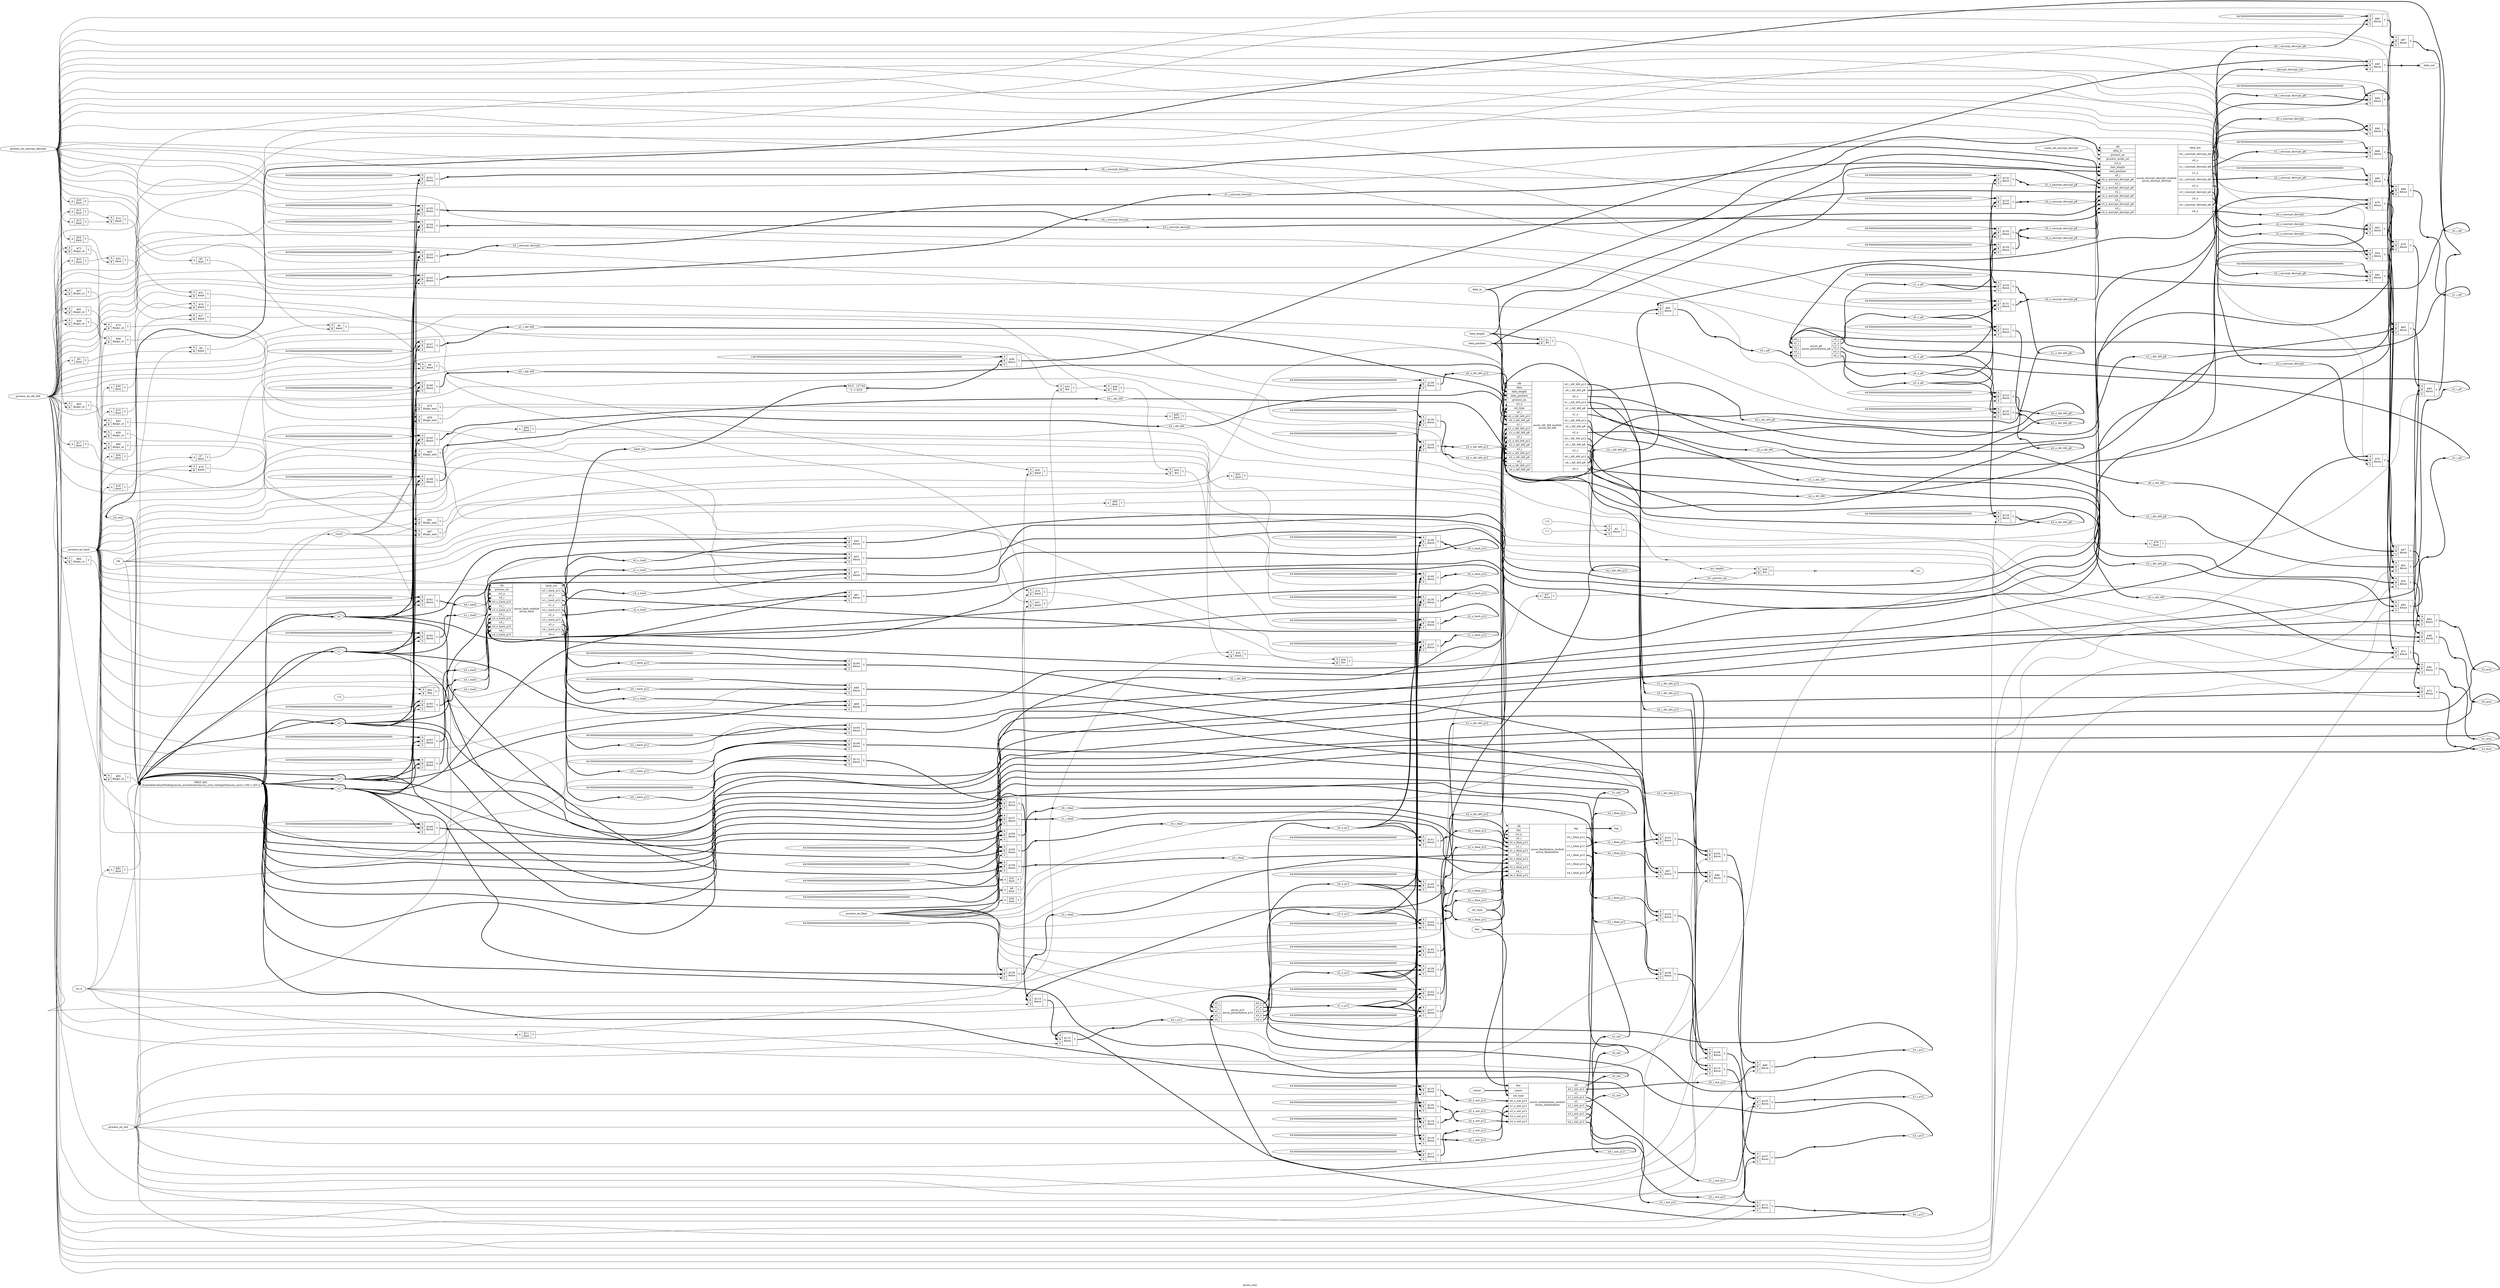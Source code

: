 digraph "ascon_core" {
label="ascon_core";
rankdir="LR";
remincross=true;
n171 [ shape=diamond, label="x4_mux", color="black", fontcolor="black"];
n172 [ shape=diamond, label="x3_mux", color="black", fontcolor="black"];
n173 [ shape=diamond, label="x2_mux", color="black", fontcolor="black"];
n174 [ shape=diamond, label="x1_mux", color="black", fontcolor="black"];
n175 [ shape=diamond, label="x0_mux", color="black", fontcolor="black"];
n176 [ shape=diamond, label="x4_o_final_p12", color="black", fontcolor="black"];
n177 [ shape=diamond, label="x3_o_final_p12", color="black", fontcolor="black"];
n178 [ shape=diamond, label="x2_o_final_p12", color="black", fontcolor="black"];
n179 [ shape=diamond, label="x1_o_final_p12", color="black", fontcolor="black"];
n180 [ shape=diamond, label="x0_o_final_p12", color="black", fontcolor="black"];
n181 [ shape=diamond, label="x4_i_final_p12", color="black", fontcolor="black"];
n182 [ shape=diamond, label="x3_i_final_p12", color="black", fontcolor="black"];
n183 [ shape=diamond, label="x2_i_final_p12", color="black", fontcolor="black"];
n184 [ shape=diamond, label="x1_i_final_p12", color="black", fontcolor="black"];
n185 [ shape=diamond, label="x0_i_final_p12", color="black", fontcolor="black"];
n186 [ shape=diamond, label="x4_o_hash_p12", color="black", fontcolor="black"];
n187 [ shape=diamond, label="x3_o_hash_p12", color="black", fontcolor="black"];
n188 [ shape=diamond, label="x2_o_hash_p12", color="black", fontcolor="black"];
n189 [ shape=diamond, label="x1_o_hash_p12", color="black", fontcolor="black"];
n190 [ shape=diamond, label="x0_o_hash_p12", color="black", fontcolor="black"];
n191 [ shape=diamond, label="x4_i_hash_p12", color="black", fontcolor="black"];
n192 [ shape=diamond, label="x3_i_hash_p12", color="black", fontcolor="black"];
n193 [ shape=diamond, label="x2_i_hash_p12", color="black", fontcolor="black"];
n194 [ shape=diamond, label="x1_i_hash_p12", color="black", fontcolor="black"];
n195 [ shape=diamond, label="x0_i_hash_p12", color="black", fontcolor="black"];
n196 [ shape=diamond, label="x4_o_encrypt_decrypt_p8", color="black", fontcolor="black"];
n197 [ shape=diamond, label="x3_o_encrypt_decrypt_p8", color="black", fontcolor="black"];
n198 [ shape=diamond, label="x2_o_encrypt_decrypt_p8", color="black", fontcolor="black"];
n199 [ shape=diamond, label="x1_o_encrypt_decrypt_p8", color="black", fontcolor="black"];
n200 [ shape=diamond, label="x0_o_encrypt_decrypt_p8", color="black", fontcolor="black"];
n201 [ shape=diamond, label="x4_i_encrypt_decrypt_p8", color="black", fontcolor="black"];
n202 [ shape=diamond, label="x3_i_encrypt_decrypt_p8", color="black", fontcolor="black"];
n203 [ shape=diamond, label="x2_i_encrypt_decrypt_p8", color="black", fontcolor="black"];
n204 [ shape=diamond, label="x1_i_encrypt_decrypt_p8", color="black", fontcolor="black"];
n205 [ shape=diamond, label="x0_i_encrypt_decrypt_p8", color="black", fontcolor="black"];
n206 [ shape=diamond, label="x4_o_AD_AM_p12", color="black", fontcolor="black"];
n207 [ shape=diamond, label="x3_o_AD_AM_p12", color="black", fontcolor="black"];
n208 [ shape=diamond, label="x2_o_AD_AM_p12", color="black", fontcolor="black"];
n209 [ shape=diamond, label="x1_o_AD_AM_p12", color="black", fontcolor="black"];
n210 [ shape=diamond, label="x0_o_AD_AM_p12", color="black", fontcolor="black"];
n211 [ shape=diamond, label="x4_i_AD_AM_p12", color="black", fontcolor="black"];
n212 [ shape=diamond, label="x3_i_AD_AM_p12", color="black", fontcolor="black"];
n213 [ shape=diamond, label="x2_i_AD_AM_p12", color="black", fontcolor="black"];
n214 [ shape=diamond, label="x1_i_AD_AM_p12", color="black", fontcolor="black"];
n215 [ shape=diamond, label="x0_i_AD_AM_p12", color="black", fontcolor="black"];
n216 [ shape=diamond, label="x4_o_AD_AM_p8", color="black", fontcolor="black"];
n217 [ shape=diamond, label="x3_o_AD_AM_p8", color="black", fontcolor="black"];
n218 [ shape=diamond, label="x2_o_AD_AM_p8", color="black", fontcolor="black"];
n219 [ shape=diamond, label="x1_o_AD_AM_p8", color="black", fontcolor="black"];
n220 [ shape=diamond, label="x0_o_AD_AM_p8", color="black", fontcolor="black"];
n221 [ shape=diamond, label="x4_i_AD_AM_p8", color="black", fontcolor="black"];
n222 [ shape=diamond, label="x3_i_AD_AM_p8", color="black", fontcolor="black"];
n223 [ shape=diamond, label="x2_i_AD_AM_p8", color="black", fontcolor="black"];
n224 [ shape=diamond, label="x1_i_AD_AM_p8", color="black", fontcolor="black"];
n225 [ shape=diamond, label="x0_i_AD_AM_p8", color="black", fontcolor="black"];
n226 [ shape=diamond, label="x4_o_init_p12", color="black", fontcolor="black"];
n227 [ shape=diamond, label="x3_o_init_p12", color="black", fontcolor="black"];
n228 [ shape=diamond, label="x2_o_init_p12", color="black", fontcolor="black"];
n229 [ shape=diamond, label="x1_o_init_p12", color="black", fontcolor="black"];
n230 [ shape=diamond, label="x0_o_init_p12", color="black", fontcolor="black"];
n231 [ shape=diamond, label="x4_i_init_p12", color="black", fontcolor="black"];
n232 [ shape=diamond, label="x3_i_init_p12", color="black", fontcolor="black"];
n233 [ shape=diamond, label="x2_i_init_p12", color="black", fontcolor="black"];
n234 [ shape=diamond, label="x1_i_init_p12", color="black", fontcolor="black"];
n235 [ shape=diamond, label="x0_i_init_p12", color="black", fontcolor="black"];
n236 [ shape=diamond, label="x4_o_p8", color="black", fontcolor="black"];
n237 [ shape=diamond, label="x3_o_p8", color="black", fontcolor="black"];
n238 [ shape=diamond, label="x2_o_p8", color="black", fontcolor="black"];
n239 [ shape=diamond, label="x1_o_p8", color="black", fontcolor="black"];
n240 [ shape=diamond, label="x0_o_p8", color="black", fontcolor="black"];
n241 [ shape=diamond, label="x4_o_p12", color="black", fontcolor="black"];
n242 [ shape=diamond, label="x3_o_p12", color="black", fontcolor="black"];
n243 [ shape=diamond, label="x2_o_p12", color="black", fontcolor="black"];
n244 [ shape=diamond, label="x1_o_p12", color="black", fontcolor="black"];
n245 [ shape=diamond, label="x0_o_p12", color="black", fontcolor="black"];
n246 [ shape=diamond, label="x4_i_p8", color="black", fontcolor="black"];
n247 [ shape=diamond, label="x3_i_p8", color="black", fontcolor="black"];
n248 [ shape=diamond, label="x2_i_p8", color="black", fontcolor="black"];
n249 [ shape=diamond, label="x1_i_p8", color="black", fontcolor="black"];
n250 [ shape=diamond, label="x0_i_p8", color="black", fontcolor="black"];
n251 [ shape=diamond, label="x4_i_p12", color="black", fontcolor="black"];
n252 [ shape=diamond, label="x3_i_p12", color="black", fontcolor="black"];
n253 [ shape=diamond, label="x2_i_p12", color="black", fontcolor="black"];
n254 [ shape=diamond, label="x1_i_p12", color="black", fontcolor="black"];
n255 [ shape=diamond, label="x0_i_p12", color="black", fontcolor="black"];
n256 [ shape=diamond, label="hash_out", color="black", fontcolor="black"];
n257 [ shape=diamond, label="encrypt_decrypt_out", color="black", fontcolor="black"];
n258 [ shape=diamond, label="x4_o_hash", color="black", fontcolor="black"];
n259 [ shape=diamond, label="x3_o_hash", color="black", fontcolor="black"];
n260 [ shape=diamond, label="x2_o_hash", color="black", fontcolor="black"];
n261 [ shape=diamond, label="x1_o_hash", color="black", fontcolor="black"];
n262 [ shape=diamond, label="x0_o_hash", color="black", fontcolor="black"];
n263 [ shape=diamond, label="x4_i_hash", color="black", fontcolor="black"];
n264 [ shape=diamond, label="x3_i_hash", color="black", fontcolor="black"];
n265 [ shape=diamond, label="x2_i_hash", color="black", fontcolor="black"];
n266 [ shape=diamond, label="x1_i_hash", color="black", fontcolor="black"];
n267 [ shape=diamond, label="x0_i_hash", color="black", fontcolor="black"];
n268 [ shape=diamond, label="x4_i_final", color="black", fontcolor="black"];
n269 [ shape=diamond, label="x3_i_final", color="black", fontcolor="black"];
n270 [ shape=diamond, label="x2_i_final", color="black", fontcolor="black"];
n271 [ shape=diamond, label="x1_i_final", color="black", fontcolor="black"];
n272 [ shape=diamond, label="x0_i_final", color="black", fontcolor="black"];
n273 [ shape=diamond, label="x4_o_encrypt_decrypt", color="black", fontcolor="black"];
n274 [ shape=diamond, label="x3_o_encrypt_decrypt", color="black", fontcolor="black"];
n275 [ shape=diamond, label="x2_o_encrypt_decrypt", color="black", fontcolor="black"];
n276 [ shape=diamond, label="x1_o_encrypt_decrypt", color="black", fontcolor="black"];
n277 [ shape=diamond, label="x0_o_encrypt_decrypt", color="black", fontcolor="black"];
n278 [ shape=diamond, label="x4_i_encrypt_decrypt", color="black", fontcolor="black"];
n279 [ shape=diamond, label="x3_i_encrypt_decrypt", color="black", fontcolor="black"];
n280 [ shape=diamond, label="x2_i_encrypt_decrypt", color="black", fontcolor="black"];
n281 [ shape=diamond, label="x1_i_encrypt_decrypt", color="black", fontcolor="black"];
n282 [ shape=diamond, label="x0_i_encrypt_decrypt", color="black", fontcolor="black"];
n283 [ shape=diamond, label="x4_o_AD_AM", color="black", fontcolor="black"];
n284 [ shape=diamond, label="x3_o_AD_AM", color="black", fontcolor="black"];
n285 [ shape=diamond, label="x2_o_AD_AM", color="black", fontcolor="black"];
n286 [ shape=diamond, label="x1_o_AD_AM", color="black", fontcolor="black"];
n287 [ shape=diamond, label="x0_o_AD_AM", color="black", fontcolor="black"];
n288 [ shape=diamond, label="x4_i_AD_AM", color="black", fontcolor="black"];
n289 [ shape=diamond, label="x3_i_AD_AM", color="black", fontcolor="black"];
n290 [ shape=diamond, label="x2_i_AD_AM", color="black", fontcolor="black"];
n291 [ shape=diamond, label="x1_i_AD_AM", color="black", fontcolor="black"];
n292 [ shape=diamond, label="x0_i_AD_AM", color="black", fontcolor="black"];
n293 [ shape=diamond, label="x4_init", color="black", fontcolor="black"];
n294 [ shape=diamond, label="x3_init", color="black", fontcolor="black"];
n295 [ shape=diamond, label="x2_init", color="black", fontcolor="black"];
n296 [ shape=diamond, label="x1_init", color="black", fontcolor="black"];
n297 [ shape=diamond, label="x0_init", color="black", fontcolor="black"];
n298 [ shape=diamond, label="err_process_en", color="black", fontcolor="black"];
n299 [ shape=diamond, label="err_length", color="black", fontcolor="black"];
n300 [ shape=diamond, label="count", color="black", fontcolor="black"];
n301 [ shape=diamond, label="x4", color="black", fontcolor="black"];
n302 [ shape=diamond, label="x3", color="black", fontcolor="black"];
n303 [ shape=diamond, label="x2", color="black", fontcolor="black"];
n304 [ shape=diamond, label="x1", color="black", fontcolor="black"];
n305 [ shape=diamond, label="x0", color="black", fontcolor="black"];
n306 [ shape=octagon, label="err", color="black", fontcolor="black"];
n307 [ shape=octagon, label="tag", color="black", fontcolor="black"];
n308 [ shape=octagon, label="process_en_final", color="black", fontcolor="black"];
n309 [ shape=octagon, label="process_en_hash", color="black", fontcolor="black"];
n310 [ shape=octagon, label="process_en_encrypt_decrypt", color="black", fontcolor="black"];
n311 [ shape=octagon, label="process_en_AD_AM", color="black", fontcolor="black"];
n312 [ shape=octagon, label="process_en_init", color="black", fontcolor="black"];
n313 [ shape=octagon, label="data_out", color="black", fontcolor="black"];
n314 [ shape=octagon, label="data_in", color="black", fontcolor="black"];
n315 [ shape=octagon, label="data_position", color="black", fontcolor="black"];
n316 [ shape=octagon, label="data_length", color="black", fontcolor="black"];
n317 [ shape=octagon, label="mode_sel_encrypt_decrypt", color="black", fontcolor="black"];
n318 [ shape=octagon, label="sel_type", color="black", fontcolor="black"];
n319 [ shape=octagon, label="nonce", color="black", fontcolor="black"];
n320 [ shape=octagon, label="key", color="black", fontcolor="black"];
n321 [ shape=octagon, label="rst_n", color="black", fontcolor="black"];
n322 [ shape=octagon, label="clk", color="black", fontcolor="black"];
c333 [ shape=record, label="{{<p323> x0_i|<p324> x1_i|<p325> x2_i|<p326> x3_i|<p327> x4_i}|ascon_p8\nascon_permutation_p8|{<p328> x0_o|<p329> x1_o|<p330> x2_o|<p331> x3_o|<p332> x4_o}}",  ];
c334 [ shape=record, label="{{<p323> x0_i|<p324> x1_i|<p325> x2_i|<p326> x3_i|<p327> x4_i}|ascon_p12\nascon_permutation_p12|{<p328> x0_o|<p329> x1_o|<p330> x2_o|<p331> x3_o|<p332> x4_o}}",  ];
c336 [ shape=record, label="{{<p322> clk|<p335> process_en|<p321> rst_n|<p323> x0_i|<p190> x0_o_hash_p12|<p324> x1_i|<p189> x1_o_hash_p12|<p325> x2_i|<p188> x2_o_hash_p12|<p326> x3_i|<p187> x3_o_hash_p12|<p327> x4_i|<p186> x4_o_hash_p12}|ascon_hash_module\nascon_hash|{<p256> hash_out|<p195> x0_i_hash_p12|<p328> x0_o|<p194> x1_i_hash_p12|<p329> x1_o|<p193> x2_i_hash_p12|<p330> x2_o|<p192> x3_i_hash_p12|<p331> x3_o|<p191> x4_i_hash_p12|<p332> x4_o}}",  ];
v0 [ label="64'0000000000000000000000000000000000000000000000000000000000000000" ];
c341 [ shape=record, label="{{<p337> A|<p338> B|<p339> S}|$165\n$mux|{<p340> Y}}",  ];
v1 [ label="64'0000000000000000000000000000000000000000000000000000000000000000" ];
c342 [ shape=record, label="{{<p337> A|<p338> B|<p339> S}|$164\n$mux|{<p340> Y}}",  ];
v2 [ label="64'0000000000000000000000000000000000000000000000000000000000000000" ];
c343 [ shape=record, label="{{<p337> A|<p338> B|<p339> S}|$163\n$mux|{<p340> Y}}",  ];
v3 [ label="64'0000000000000000000000000000000000000000000000000000000000000000" ];
c344 [ shape=record, label="{{<p337> A|<p338> B|<p339> S}|$162\n$mux|{<p340> Y}}",  ];
v4 [ label="64'0000000000000000000000000000000000000000000000000000000000000000" ];
c345 [ shape=record, label="{{<p337> A|<p338> B|<p339> S}|$161\n$mux|{<p340> Y}}",  ];
c346 [ shape=record, label="{{<p322> clk|<p320> key|<p321> rst_n|<p323> x0_i|<p180> x0_o_final_p12|<p324> x1_i|<p179> x1_o_final_p12|<p325> x2_i|<p178> x2_o_final_p12|<p326> x3_i|<p177> x3_o_final_p12|<p327> x4_i|<p176> x4_o_final_p12}|ascon_finalization_module\nascon_finalization|{<p307> tag|<p185> x0_i_final_p12|<p184> x1_i_final_p12|<p183> x2_i_final_p12|<p182> x3_i_final_p12|<p181> x4_i_final_p12}}",  ];
v5 [ label="64'0000000000000000000000000000000000000000000000000000000000000000" ];
c347 [ shape=record, label="{{<p337> A|<p338> B|<p339> S}|$160\n$mux|{<p340> Y}}",  ];
v6 [ label="64'0000000000000000000000000000000000000000000000000000000000000000" ];
c348 [ shape=record, label="{{<p337> A|<p338> B|<p339> S}|$159\n$mux|{<p340> Y}}",  ];
v7 [ label="64'0000000000000000000000000000000000000000000000000000000000000000" ];
c349 [ shape=record, label="{{<p337> A|<p338> B|<p339> S}|$158\n$mux|{<p340> Y}}",  ];
v8 [ label="64'0000000000000000000000000000000000000000000000000000000000000000" ];
c350 [ shape=record, label="{{<p337> A|<p338> B|<p339> S}|$157\n$mux|{<p340> Y}}",  ];
v9 [ label="64'0000000000000000000000000000000000000000000000000000000000000000" ];
c351 [ shape=record, label="{{<p337> A|<p338> B|<p339> S}|$156\n$mux|{<p340> Y}}",  ];
c355 [ shape=record, label="{{<p322> clk|<p314> data_in|<p335> process_en|<p352> process_mode_sel|<p321> rst_n|<p353> text_length|<p354> text_position|<p323> x0_i|<p200> x0_o_encrypt_decrypt_p8|<p324> x1_i|<p199> x1_o_encrypt_decrypt_p8|<p325> x2_i|<p198> x2_o_encrypt_decrypt_p8|<p326> x3_i|<p197> x3_o_encrypt_decrypt_p8|<p327> x4_i|<p196> x4_o_encrypt_decrypt_p8}|ascon_encrypt_decrypt_module\nascon_encrypt_decrypt|{<p313> data_out|<p205> x0_i_encrypt_decrypt_p8|<p328> x0_o|<p204> x1_i_encrypt_decrypt_p8|<p329> x1_o|<p203> x2_i_encrypt_decrypt_p8|<p330> x2_o|<p202> x3_i_encrypt_decrypt_p8|<p331> x3_o|<p201> x4_i_encrypt_decrypt_p8|<p332> x4_o}}",  ];
v10 [ label="64'0000000000000000000000000000000000000000000000000000000000000000" ];
c356 [ shape=record, label="{{<p337> A|<p338> B|<p339> S}|$155\n$mux|{<p340> Y}}",  ];
v11 [ label="64'0000000000000000000000000000000000000000000000000000000000000000" ];
c357 [ shape=record, label="{{<p337> A|<p338> B|<p339> S}|$154\n$mux|{<p340> Y}}",  ];
v12 [ label="64'0000000000000000000000000000000000000000000000000000000000000000" ];
c358 [ shape=record, label="{{<p337> A|<p338> B|<p339> S}|$153\n$mux|{<p340> Y}}",  ];
v13 [ label="64'0000000000000000000000000000000000000000000000000000000000000000" ];
c359 [ shape=record, label="{{<p337> A|<p338> B|<p339> S}|$152\n$mux|{<p340> Y}}",  ];
v14 [ label="64'0000000000000000000000000000000000000000000000000000000000000000" ];
c360 [ shape=record, label="{{<p337> A|<p338> B|<p339> S}|$151\n$mux|{<p340> Y}}",  ];
c362 [ shape=record, label="{{<p322> clk|<p361> data|<p316> data_length|<p315> data_position|<p335> process_en|<p321> rst_n|<p318> sel_type|<p323> x0_i|<p210> x0_o_AD_AM_p12|<p220> x0_o_AD_AM_p8|<p324> x1_i|<p209> x1_o_AD_AM_p12|<p219> x1_o_AD_AM_p8|<p325> x2_i|<p208> x2_o_AD_AM_p12|<p218> x2_o_AD_AM_p8|<p326> x3_i|<p207> x3_o_AD_AM_p12|<p217> x3_o_AD_AM_p8|<p327> x4_i|<p206> x4_o_AD_AM_p12|<p216> x4_o_AD_AM_p8}|ascon_AD_AM_module\nascon_AD_AM|{<p215> x0_i_AD_AM_p12|<p225> x0_i_AD_AM_p8|<p328> x0_o|<p214> x1_i_AD_AM_p12|<p224> x1_i_AD_AM_p8|<p329> x1_o|<p213> x2_i_AD_AM_p12|<p223> x2_i_AD_AM_p8|<p330> x2_o|<p212> x3_i_AD_AM_p12|<p222> x3_i_AD_AM_p8|<p331> x3_o|<p211> x4_i_AD_AM_p12|<p221> x4_i_AD_AM_p8|<p332> x4_o}}",  ];
v15 [ label="64'0000000000000000000000000000000000000000000000000000000000000000" ];
c363 [ shape=record, label="{{<p337> A|<p338> B|<p339> S}|$150\n$mux|{<p340> Y}}",  ];
v16 [ label="64'0000000000000000000000000000000000000000000000000000000000000000" ];
c364 [ shape=record, label="{{<p337> A|<p338> B|<p339> S}|$149\n$mux|{<p340> Y}}",  ];
v17 [ label="64'0000000000000000000000000000000000000000000000000000000000000000" ];
c365 [ shape=record, label="{{<p337> A|<p338> B|<p339> S}|$148\n$mux|{<p340> Y}}",  ];
v18 [ label="64'0000000000000000000000000000000000000000000000000000000000000000" ];
c366 [ shape=record, label="{{<p337> A|<p338> B|<p339> S}|$147\n$mux|{<p340> Y}}",  ];
v19 [ label="64'0000000000000000000000000000000000000000000000000000000000000000" ];
c367 [ shape=record, label="{{<p337> A|<p338> B|<p339> S}|$146\n$mux|{<p340> Y}}",  ];
c368 [ shape=record, label="{{<p320> key|<p319> nonce|<p318> sel_type|<p230> x0_o_init_p12|<p229> x1_o_init_p12|<p228> x2_o_init_p12|<p227> x3_o_init_p12|<p226> x4_o_init_p12}|ascon_initialization_module\nascon_initialization|{<p305> x0|<p235> x0_i_init_p12|<p304> x1|<p234> x1_i_init_p12|<p303> x2|<p233> x2_i_init_p12|<p302> x3|<p232> x3_i_init_p12|<p301> x4|<p231> x4_i_init_p12}}",  ];
v20 [ label="64'0000000000000000000000000000000000000000000000000000000000000000" ];
c369 [ shape=record, label="{{<p337> A|<p338> B|<p339> S}|$145\n$mux|{<p340> Y}}",  ];
v21 [ label="64'0000000000000000000000000000000000000000000000000000000000000000" ];
c370 [ shape=record, label="{{<p337> A|<p338> B|<p339> S}|$144\n$mux|{<p340> Y}}",  ];
v22 [ label="64'0000000000000000000000000000000000000000000000000000000000000000" ];
c371 [ shape=record, label="{{<p337> A|<p338> B|<p339> S}|$143\n$mux|{<p340> Y}}",  ];
v23 [ label="64'0000000000000000000000000000000000000000000000000000000000000000" ];
c372 [ shape=record, label="{{<p337> A|<p338> B|<p339> S}|$142\n$mux|{<p340> Y}}",  ];
v24 [ label="64'0000000000000000000000000000000000000000000000000000000000000000" ];
c373 [ shape=record, label="{{<p337> A|<p338> B|<p339> S}|$141\n$mux|{<p340> Y}}",  ];
v25 [ label="64'0000000000000000000000000000000000000000000000000000000000000000" ];
c374 [ shape=record, label="{{<p337> A|<p338> B|<p339> S}|$140\n$mux|{<p340> Y}}",  ];
v26 [ label="64'0000000000000000000000000000000000000000000000000000000000000000" ];
c375 [ shape=record, label="{{<p337> A|<p338> B|<p339> S}|$139\n$mux|{<p340> Y}}",  ];
v27 [ label="64'0000000000000000000000000000000000000000000000000000000000000000" ];
c376 [ shape=record, label="{{<p337> A|<p338> B|<p339> S}|$138\n$mux|{<p340> Y}}",  ];
v28 [ label="64'0000000000000000000000000000000000000000000000000000000000000000" ];
c377 [ shape=record, label="{{<p337> A|<p338> B|<p339> S}|$137\n$mux|{<p340> Y}}",  ];
v29 [ label="64'0000000000000000000000000000000000000000000000000000000000000000" ];
c378 [ shape=record, label="{{<p337> A|<p338> B|<p339> S}|$136\n$mux|{<p340> Y}}",  ];
v30 [ label="64'0000000000000000000000000000000000000000000000000000000000000000" ];
c379 [ shape=record, label="{{<p337> A|<p338> B|<p339> S}|$135\n$mux|{<p340> Y}}",  ];
v31 [ label="64'0000000000000000000000000000000000000000000000000000000000000000" ];
c380 [ shape=record, label="{{<p337> A|<p338> B|<p339> S}|$134\n$mux|{<p340> Y}}",  ];
v32 [ label="64'0000000000000000000000000000000000000000000000000000000000000000" ];
c381 [ shape=record, label="{{<p337> A|<p338> B|<p339> S}|$133\n$mux|{<p340> Y}}",  ];
v33 [ label="64'0000000000000000000000000000000000000000000000000000000000000000" ];
c382 [ shape=record, label="{{<p337> A|<p338> B|<p339> S}|$132\n$mux|{<p340> Y}}",  ];
v34 [ label="64'0000000000000000000000000000000000000000000000000000000000000000" ];
c383 [ shape=record, label="{{<p337> A|<p338> B|<p339> S}|$131\n$mux|{<p340> Y}}",  ];
v35 [ label="64'0000000000000000000000000000000000000000000000000000000000000000" ];
c384 [ shape=record, label="{{<p337> A|<p338> B|<p339> S}|$130\n$mux|{<p340> Y}}",  ];
v36 [ label="64'0000000000000000000000000000000000000000000000000000000000000000" ];
c385 [ shape=record, label="{{<p337> A|<p338> B|<p339> S}|$129\n$mux|{<p340> Y}}",  ];
v37 [ label="64'0000000000000000000000000000000000000000000000000000000000000000" ];
c386 [ shape=record, label="{{<p337> A|<p338> B|<p339> S}|$128\n$mux|{<p340> Y}}",  ];
v38 [ label="64'0000000000000000000000000000000000000000000000000000000000000000" ];
c387 [ shape=record, label="{{<p337> A|<p338> B|<p339> S}|$127\n$mux|{<p340> Y}}",  ];
v39 [ label="64'0000000000000000000000000000000000000000000000000000000000000000" ];
c388 [ shape=record, label="{{<p337> A|<p338> B|<p339> S}|$126\n$mux|{<p340> Y}}",  ];
v40 [ label="64'0000000000000000000000000000000000000000000000000000000000000000" ];
c389 [ shape=record, label="{{<p337> A|<p338> B|<p339> S}|$125\n$mux|{<p340> Y}}",  ];
v41 [ label="64'0000000000000000000000000000000000000000000000000000000000000000" ];
c390 [ shape=record, label="{{<p337> A|<p338> B|<p339> S}|$124\n$mux|{<p340> Y}}",  ];
v42 [ label="64'0000000000000000000000000000000000000000000000000000000000000000" ];
c391 [ shape=record, label="{{<p337> A|<p338> B|<p339> S}|$123\n$mux|{<p340> Y}}",  ];
v43 [ label="64'0000000000000000000000000000000000000000000000000000000000000000" ];
c392 [ shape=record, label="{{<p337> A|<p338> B|<p339> S}|$122\n$mux|{<p340> Y}}",  ];
v44 [ label="64'0000000000000000000000000000000000000000000000000000000000000000" ];
c393 [ shape=record, label="{{<p337> A|<p338> B|<p339> S}|$121\n$mux|{<p340> Y}}",  ];
v45 [ label="64'0000000000000000000000000000000000000000000000000000000000000000" ];
c394 [ shape=record, label="{{<p337> A|<p338> B|<p339> S}|$120\n$mux|{<p340> Y}}",  ];
v46 [ label="64'0000000000000000000000000000000000000000000000000000000000000000" ];
c395 [ shape=record, label="{{<p337> A|<p338> B|<p339> S}|$119\n$mux|{<p340> Y}}",  ];
v47 [ label="64'0000000000000000000000000000000000000000000000000000000000000000" ];
c396 [ shape=record, label="{{<p337> A|<p338> B|<p339> S}|$118\n$mux|{<p340> Y}}",  ];
v48 [ label="64'0000000000000000000000000000000000000000000000000000000000000000" ];
c397 [ shape=record, label="{{<p337> A|<p338> B|<p339> S}|$117\n$mux|{<p340> Y}}",  ];
v49 [ label="64'0000000000000000000000000000000000000000000000000000000000000000" ];
c398 [ shape=record, label="{{<p337> A|<p338> B|<p339> S}|$116\n$mux|{<p340> Y}}",  ];
c399 [ shape=record, label="{{<p337> A|<p338> B|<p339> S}|$115\n$mux|{<p340> Y}}",  ];
c400 [ shape=record, label="{{<p337> A|<p338> B|<p339> S}|$114\n$mux|{<p340> Y}}",  ];
c401 [ shape=record, label="{{<p337> A|<p338> B|<p339> S}|$113\n$mux|{<p340> Y}}",  ];
v50 [ label="64'0000000000000000000000000000000000000000000000000000000000000000" ];
c402 [ shape=record, label="{{<p337> A|<p338> B|<p339> S}|$112\n$mux|{<p340> Y}}",  ];
c403 [ shape=record, label="{{<p337> A|<p338> B|<p339> S}|$111\n$mux|{<p340> Y}}",  ];
c404 [ shape=record, label="{{<p337> A|<p338> B|<p339> S}|$110\n$mux|{<p340> Y}}",  ];
c405 [ shape=record, label="{{<p337> A|<p338> B|<p339> S}|$109\n$mux|{<p340> Y}}",  ];
v51 [ label="64'0000000000000000000000000000000000000000000000000000000000000000" ];
c406 [ shape=record, label="{{<p337> A|<p338> B|<p339> S}|$108\n$mux|{<p340> Y}}",  ];
c407 [ shape=record, label="{{<p337> A|<p338> B|<p339> S}|$107\n$mux|{<p340> Y}}",  ];
c408 [ shape=record, label="{{<p337> A|<p338> B|<p339> S}|$106\n$mux|{<p340> Y}}",  ];
c409 [ shape=record, label="{{<p337> A|<p338> B|<p339> S}|$105\n$mux|{<p340> Y}}",  ];
v52 [ label="64'0000000000000000000000000000000000000000000000000000000000000000" ];
c410 [ shape=record, label="{{<p337> A|<p338> B|<p339> S}|$104\n$mux|{<p340> Y}}",  ];
c411 [ shape=record, label="{{<p337> A|<p338> B|<p339> S}|$103\n$mux|{<p340> Y}}",  ];
c412 [ shape=record, label="{{<p337> A|<p338> B|<p339> S}|$102\n$mux|{<p340> Y}}",  ];
c413 [ shape=record, label="{{<p337> A|<p338> B|<p339> S}|$101\n$mux|{<p340> Y}}",  ];
v53 [ label="64'0000000000000000000000000000000000000000000000000000000000000000" ];
c414 [ shape=record, label="{{<p337> A|<p338> B|<p339> S}|$100\n$mux|{<p340> Y}}",  ];
c415 [ shape=record, label="{{<p337> A|<p338> B|<p339> S}|$99\n$mux|{<p340> Y}}",  ];
c416 [ shape=record, label="{{<p337> A|<p338> B|<p339> S}|$98\n$mux|{<p340> Y}}",  ];
c417 [ shape=record, label="{{<p337> A|<p338> B|<p339> S}|$97\n$mux|{<p340> Y}}",  ];
v54 [ label="64'0000000000000000000000000000000000000000000000000000000000000000" ];
c418 [ shape=record, label="{{<p337> A|<p338> B|<p339> S}|$96\n$mux|{<p340> Y}}",  ];
c419 [ shape=record, label="{{<p337> A|<p338> B|<p339> S}|$95\n$mux|{<p340> Y}}",  ];
v55 [ label="64'0000000000000000000000000000000000000000000000000000000000000000" ];
c420 [ shape=record, label="{{<p337> A|<p338> B|<p339> S}|$94\n$mux|{<p340> Y}}",  ];
c421 [ shape=record, label="{{<p337> A|<p338> B|<p339> S}|$93\n$mux|{<p340> Y}}",  ];
v56 [ label="64'0000000000000000000000000000000000000000000000000000000000000000" ];
c422 [ shape=record, label="{{<p337> A|<p338> B|<p339> S}|$92\n$mux|{<p340> Y}}",  ];
c423 [ shape=record, label="{{<p337> A|<p338> B|<p339> S}|$91\n$mux|{<p340> Y}}",  ];
v57 [ label="64'0000000000000000000000000000000000000000000000000000000000000000" ];
c424 [ shape=record, label="{{<p337> A|<p338> B|<p339> S}|$90\n$mux|{<p340> Y}}",  ];
c425 [ shape=record, label="{{<p337> A|<p338> B|<p339> S}|$89\n$mux|{<p340> Y}}",  ];
v58 [ label="64'0000000000000000000000000000000000000000000000000000000000000000" ];
c426 [ shape=record, label="{{<p337> A|<p338> B|<p339> S}|$88\n$mux|{<p340> Y}}",  ];
c427 [ shape=record, label="{{<p337> A|<p338> B|<p339> S}|$87\n$mux|{<p340> Y}}",  ];
v59 [ label="64'0000000000000000000000000000000000000000000000000000000000000000" ];
c428 [ shape=record, label="{{<p337> A|<p338> B|<p339> S}|$86\n$mux|{<p340> Y}}",  ];
c429 [ shape=record, label="{{<p337> A|<p338> B}|$85\n$logic_or|{<p340> Y}}",  ];
c430 [ shape=record, label="{{<p337> A|<p338> B}|$84\n$logic_or|{<p340> Y}}",  ];
v60 [ label="1'0" ];
c431 [ shape=record, label="{{<p337> A|<p338> B}|$83\n$eq|{<p340> Y}}",  ];
c432 [ shape=record, label="{{<p337> A}|$82\n$not|{<p340> Y}}",  ];
c433 [ shape=record, label="{{<p337> A|<p338> B|<p339> S}|$80\n$mux|{<p340> Y}}",  ];
c434 [ shape=record, label="{{<p337> A|<p338> B|<p339> S}|$79\n$mux|{<p340> Y}}",  ];
c435 [ shape=record, label="{{<p337> A|<p338> B|<p339> S}|$78\n$mux|{<p340> Y}}",  ];
c436 [ shape=record, label="{{<p337> A|<p338> B|<p339> S}|$77\n$mux|{<p340> Y}}",  ];
c437 [ shape=record, label="{{<p337> A}|$76\n$not|{<p340> Y}}",  ];
c438 [ shape=record, label="{{<p337> A|<p338> B}|$75\n$logic_and|{<p340> Y}}",  ];
c439 [ shape=record, label="{{<p337> A|<p338> B}|$74\n$logic_or|{<p340> Y}}",  ];
c440 [ shape=record, label="{{<p337> A|<p338> B}|$73\n$logic_or|{<p340> Y}}",  ];
c441 [ shape=record, label="{{<p337> A|<p338> B|<p339> S}|$72\n$mux|{<p340> Y}}",  ];
c442 [ shape=record, label="{{<p337> A|<p338> B|<p339> S}|$71\n$mux|{<p340> Y}}",  ];
c443 [ shape=record, label="{{<p337> A|<p338> B|<p339> S}|$70\n$mux|{<p340> Y}}",  ];
c444 [ shape=record, label="{{<p337> A|<p338> B|<p339> S}|$69\n$mux|{<p340> Y}}",  ];
c445 [ shape=record, label="{{<p337> A}|$68\n$not|{<p340> Y}}",  ];
c446 [ shape=record, label="{{<p337> A|<p338> B}|$67\n$logic_and|{<p340> Y}}",  ];
c447 [ shape=record, label="{{<p337> A|<p338> B}|$66\n$logic_or|{<p340> Y}}",  ];
c448 [ shape=record, label="{{<p337> A|<p338> B}|$65\n$logic_or|{<p340> Y}}",  ];
c449 [ shape=record, label="{{<p337> A|<p338> B|<p339> S}|$64\n$mux|{<p340> Y}}",  ];
c450 [ shape=record, label="{{<p337> A|<p338> B|<p339> S}|$63\n$mux|{<p340> Y}}",  ];
c451 [ shape=record, label="{{<p337> A|<p338> B|<p339> S}|$62\n$mux|{<p340> Y}}",  ];
c452 [ shape=record, label="{{<p337> A|<p338> B|<p339> S}|$61\n$mux|{<p340> Y}}",  ];
c453 [ shape=record, label="{{<p337> A}|$60\n$not|{<p340> Y}}",  ];
c454 [ shape=record, label="{{<p337> A|<p338> B}|$59\n$logic_and|{<p340> Y}}",  ];
c455 [ shape=record, label="{{<p337> A|<p338> B}|$58\n$logic_or|{<p340> Y}}",  ];
c456 [ shape=record, label="{{<p337> A|<p338> B}|$57\n$logic_or|{<p340> Y}}",  ];
c457 [ shape=record, label="{{<p337> A|<p338> B|<p339> S}|$56\n$mux|{<p340> Y}}",  ];
c458 [ shape=record, label="{{<p337> A|<p338> B|<p339> S}|$55\n$mux|{<p340> Y}}",  ];
c459 [ shape=record, label="{{<p337> A|<p338> B|<p339> S}|$54\n$mux|{<p340> Y}}",  ];
c460 [ shape=record, label="{{<p337> A|<p338> B|<p339> S}|$53\n$mux|{<p340> Y}}",  ];
c461 [ shape=record, label="{{<p337> A}|$52\n$not|{<p340> Y}}",  ];
c462 [ shape=record, label="{{<p337> A|<p338> B}|$51\n$logic_and|{<p340> Y}}",  ];
c463 [ shape=record, label="{{<p337> A|<p338> B}|$50\n$logic_or|{<p340> Y}}",  ];
c464 [ shape=record, label="{{<p337> A|<p338> B}|$49\n$logic_or|{<p340> Y}}",  ];
c465 [ shape=record, label="{{<p337> A|<p338> B|<p339> S}|$48\n$mux|{<p340> Y}}",  ];
c466 [ shape=record, label="{{<p337> A|<p338> B|<p339> S}|$47\n$mux|{<p340> Y}}",  ];
c467 [ shape=record, label="{{<p337> A|<p338> B|<p339> S}|$46\n$mux|{<p340> Y}}",  ];
c468 [ shape=record, label="{{<p337> A|<p338> B|<p339> S}|$45\n$mux|{<p340> Y}}",  ];
c469 [ shape=record, label="{{<p337> A}|$44\n$not|{<p340> Y}}",  ];
c470 [ shape=record, label="{{<p337> A|<p338> B}|$43\n$logic_and|{<p340> Y}}",  ];
c471 [ shape=record, label="{{<p337> A|<p338> B}|$42\n$logic_or|{<p340> Y}}",  ];
c472 [ shape=record, label="{{<p337> A|<p338> B}|$41\n$logic_or|{<p340> Y}}",  ];
c473 [ shape=record, label="{{<p337> A|<p338> B|<p339> S}|$40\n$mux|{<p340> Y}}",  ];
v62 [ label="128'00000000000000000000000000000000000000000000000000000000000000000000000000000000000000000000000000000000000000000000000000000000" ];
c474 [ shape=record, label="{{<p337> A|<p338> B|<p339> S}|$39\n$mux|{<p340> Y}}",  ];
x61 [ shape=record, style=rounded, label="<s1> 63:0 - 127:64 |0 -&gt; 63:0 ", color="black", fontcolor="black" ];
x61:e -> c474:p338:w [arrowhead=odiamond, arrowtail=odiamond, dir=both, color="black", fontcolor="black", style="setlinewidth(3)", label=""];
c475 [ shape=record, label="{{<p337> A|<p338> B}|$38\n$or|{<p340> Y}}",  ];
c476 [ shape=record, label="{{<p337> A}|$37\n$not|{<p340> Y}}",  ];
c477 [ shape=record, label="{{<p337> A|<p338> B}|$36\n$or|{<p340> Y}}",  ];
c478 [ shape=record, label="{{<p337> A|<p338> B}|$35\n$and|{<p340> Y}}",  ];
c479 [ shape=record, label="{{<p337> A|<p338> B}|$34\n$or|{<p340> Y}}",  ];
c480 [ shape=record, label="{{<p337> A|<p338> B}|$33\n$and|{<p340> Y}}",  ];
c481 [ shape=record, label="{{<p337> A}|$32\n$not|{<p340> Y}}",  ];
c482 [ shape=record, label="{{<p337> A|<p338> B}|$31\n$and|{<p340> Y}}",  ];
c483 [ shape=record, label="{{<p337> A}|$30\n$not|{<p340> Y}}",  ];
c484 [ shape=record, label="{{<p337> A}|$29\n$not|{<p340> Y}}",  ];
c485 [ shape=record, label="{{<p337> A|<p338> B}|$28\n$or|{<p340> Y}}",  ];
c486 [ shape=record, label="{{<p337> A|<p338> B}|$27\n$and|{<p340> Y}}",  ];
c487 [ shape=record, label="{{<p337> A}|$26\n$not|{<p340> Y}}",  ];
c488 [ shape=record, label="{{<p337> A|<p338> B}|$25\n$and|{<p340> Y}}",  ];
c489 [ shape=record, label="{{<p337> A}|$24\n$not|{<p340> Y}}",  ];
c490 [ shape=record, label="{{<p337> A}|$23\n$not|{<p340> Y}}",  ];
c491 [ shape=record, label="{{<p337> A|<p338> B}|$22\n$or|{<p340> Y}}",  ];
c492 [ shape=record, label="{{<p337> A|<p338> B}|$21\n$and|{<p340> Y}}",  ];
c493 [ shape=record, label="{{<p337> A}|$20\n$not|{<p340> Y}}",  ];
c494 [ shape=record, label="{{<p337> A|<p338> B}|$19\n$and|{<p340> Y}}",  ];
c495 [ shape=record, label="{{<p337> A}|$18\n$not|{<p340> Y}}",  ];
c496 [ shape=record, label="{{<p337> A}|$17\n$not|{<p340> Y}}",  ];
c497 [ shape=record, label="{{<p337> A|<p338> B}|$16\n$and|{<p340> Y}}",  ];
c498 [ shape=record, label="{{<p337> A}|$15\n$not|{<p340> Y}}",  ];
c499 [ shape=record, label="{{<p337> A|<p338> B}|$14\n$and|{<p340> Y}}",  ];
c500 [ shape=record, label="{{<p337> A}|$13\n$not|{<p340> Y}}",  ];
c501 [ shape=record, label="{{<p337> A}|$12\n$not|{<p340> Y}}",  ];
c502 [ shape=record, label="{{<p337> A}|$11\n$not|{<p340> Y}}",  ];
c503 [ shape=record, label="{{<p337> A|<p338> B}|$10\n$and|{<p340> Y}}",  ];
c504 [ shape=record, label="{{<p337> A}|$9\n$not|{<p340> Y}}",  ];
c505 [ shape=record, label="{{<p337> A|<p338> B}|$8\n$and|{<p340> Y}}",  ];
c506 [ shape=record, label="{{<p337> A}|$7\n$not|{<p340> Y}}",  ];
c507 [ shape=record, label="{{<p337> A|<p338> B}|$6\n$and|{<p340> Y}}",  ];
c508 [ shape=record, label="{{<p337> A}|$5\n$not|{<p340> Y}}",  ];
c509 [ shape=record, label="{{<p337> A|<p338> B}|$4\n$and|{<p340> Y}}",  ];
c510 [ shape=record, label="{{<p337> A}|$3\n$not|{<p340> Y}}",  ];
v63 [ label="1'1" ];
v64 [ label="1'0" ];
c511 [ shape=record, label="{{<p337> A|<p338> B|<p339> S}|$2\n$mux|{<p340> Y}}",  ];
c512 [ shape=record, label="{{<p337> A|<p338> B}|$1\n$lt|{<p340> Y}}",  ];
p65 [shape=box, style=rounded, label="PROC $81\n/home/leducduy/Desktop/ascon_accerlerator/ascon_core_verilog/rtl/ascon_core.v:100.1-165.4", ];
x66 [shape=point, ];
x67 [shape=point, ];
x68 [shape=point, ];
x69 [shape=point, ];
x70 [shape=point, ];
x71 [shape=point, ];
x72 [shape=point, ];
x73 [shape=point, ];
x74 [shape=point, ];
x75 [shape=point, ];
x76 [shape=point, ];
x77 [shape=point, ];
x78 [shape=point, ];
x79 [shape=point, ];
x80 [shape=point, ];
x81 [shape=point, ];
x82 [shape=point, ];
x83 [shape=point, ];
x84 [shape=point, ];
x85 [shape=point, ];
x86 [shape=point, ];
x87 [shape=point, ];
x88 [shape=point, ];
x89 [shape=point, ];
x90 [shape=point, ];
x91 [shape=point, ];
x92 [shape=point, ];
x93 [shape=point, ];
x94 [shape=point, ];
x95 [shape=point, ];
x96 [shape=point, ];
x97 [shape=point, ];
x98 [shape=point, ];
x99 [shape=point, ];
x100 [shape=point, ];
x101 [shape=point, ];
x102 [shape=point, ];
x103 [shape=point, ];
x104 [shape=point, ];
x105 [shape=point, ];
x106 [shape=point, ];
x107 [shape=point, ];
x108 [shape=point, ];
x109 [shape=point, ];
x110 [shape=point, ];
x111 [shape=point, ];
x112 [shape=point, ];
x113 [shape=point, ];
x114 [shape=point, ];
x115 [shape=point, ];
x116 [shape=point, ];
x117 [shape=point, ];
x118 [shape=point, ];
x119 [shape=point, ];
x120 [shape=point, ];
x121 [shape=point, ];
x122 [shape=point, ];
x123 [shape=point, ];
x124 [shape=point, ];
x125 [shape=point, ];
x126 [shape=point, ];
x127 [shape=point, ];
x128 [shape=point, ];
x129 [shape=point, ];
x130 [shape=point, ];
x131 [shape=point, ];
x132 [shape=point, ];
x133 [shape=point, ];
x134 [shape=point, ];
c341:p340:e -> x134:w [color="black", fontcolor="black", style="setlinewidth(3)", label=""];
c351:p340:e -> x125:w [color="black", fontcolor="black", style="setlinewidth(3)", label=""];
c442:p340:e -> c441:p337:w [color="black", fontcolor="black", style="setlinewidth(3)", label=""];
c443:p340:e -> c442:p337:w [color="black", fontcolor="black", style="setlinewidth(3)", label=""];
c444:p340:e -> c443:p337:w [color="black", fontcolor="black", style="setlinewidth(3)", label=""];
c445:p340:e -> c441:p339:w [color="black", fontcolor="black", label=""];
c446:p340:e -> c445:p337:w [color="black", fontcolor="black", label=""];
c447:p340:e -> c446:p337:w [color="black", fontcolor="black", label=""];
c448:p340:e -> c447:p337:w [color="black", fontcolor="black", label=""];
c449:p340:e -> x72:w [color="black", fontcolor="black", style="setlinewidth(3)", label=""];
c450:p340:e -> c449:p337:w [color="black", fontcolor="black", style="setlinewidth(3)", label=""];
c451:p340:e -> c450:p337:w [color="black", fontcolor="black", style="setlinewidth(3)", label=""];
c356:p340:e -> x124:w [color="black", fontcolor="black", style="setlinewidth(3)", label=""];
c452:p340:e -> c451:p337:w [color="black", fontcolor="black", style="setlinewidth(3)", label=""];
c453:p340:e -> c449:p339:w [color="black", fontcolor="black", label=""];
c454:p340:e -> c453:p337:w [color="black", fontcolor="black", label=""];
c455:p340:e -> c454:p337:w [color="black", fontcolor="black", label=""];
c456:p340:e -> c455:p337:w [color="black", fontcolor="black", label=""];
c457:p340:e -> x71:w [color="black", fontcolor="black", style="setlinewidth(3)", label=""];
c458:p340:e -> c457:p337:w [color="black", fontcolor="black", style="setlinewidth(3)", label=""];
c459:p340:e -> c458:p337:w [color="black", fontcolor="black", style="setlinewidth(3)", label=""];
c460:p340:e -> c459:p337:w [color="black", fontcolor="black", style="setlinewidth(3)", label=""];
c461:p340:e -> c457:p339:w [color="black", fontcolor="black", label=""];
c357:p340:e -> x123:w [color="black", fontcolor="black", style="setlinewidth(3)", label=""];
c462:p340:e -> c461:p337:w [color="black", fontcolor="black", label=""];
c463:p340:e -> c462:p337:w [color="black", fontcolor="black", label=""];
c464:p340:e -> c463:p337:w [color="black", fontcolor="black", label=""];
c465:p340:e -> x70:w [color="black", fontcolor="black", style="setlinewidth(3)", label=""];
c466:p340:e -> c465:p337:w [color="black", fontcolor="black", style="setlinewidth(3)", label=""];
c467:p340:e -> c466:p337:w [color="black", fontcolor="black", style="setlinewidth(3)", label=""];
c468:p340:e -> c467:p337:w [color="black", fontcolor="black", style="setlinewidth(3)", label=""];
c469:p340:e -> c465:p339:w [color="black", fontcolor="black", label=""];
c470:p340:e -> c469:p337:w [color="black", fontcolor="black", label=""];
c471:p340:e -> c470:p337:w [color="black", fontcolor="black", label=""];
c358:p340:e -> x122:w [color="black", fontcolor="black", style="setlinewidth(3)", label=""];
c472:p340:e -> c471:p337:w [color="black", fontcolor="black", label=""];
c473:p340:e -> x69:w [color="black", fontcolor="black", style="setlinewidth(3)", label=""];
c474:p340:e -> c473:p337:w [color="black", fontcolor="black", style="setlinewidth(3)", label=""];
c475:p340:e -> x68:w [color="black", fontcolor="black", label=""];
c476:p340:e -> x67:w [color="black", fontcolor="black", label=""];
c477:p340:e -> c476:p337:w [color="black", fontcolor="black", label=""];
c478:p340:e -> c477:p338:w [color="black", fontcolor="black", label=""];
c479:p340:e -> c478:p338:w [color="black", fontcolor="black", label=""];
c480:p340:e -> c479:p338:w [color="black", fontcolor="black", label=""];
c481:p340:e -> c480:p338:w [color="black", fontcolor="black", label=""];
c359:p340:e -> x121:w [color="black", fontcolor="black", style="setlinewidth(3)", label=""];
c482:p340:e -> c480:p337:w [color="black", fontcolor="black", label=""];
c483:p340:e -> c482:p338:w [color="black", fontcolor="black", label=""];
c484:p340:e -> c482:p337:w [color="black", fontcolor="black", label=""];
c485:p340:e -> c479:p337:w [color="black", fontcolor="black", label=""];
c486:p340:e -> c485:p338:w [color="black", fontcolor="black", label=""];
c487:p340:e -> c486:p338:w [color="black", fontcolor="black", label=""];
c488:p340:e -> c486:p337:w [color="black", fontcolor="black", label=""];
c489:p340:e -> c488:p338:w [color="black", fontcolor="black", label=""];
c490:p340:e -> c488:p337:w [color="black", fontcolor="black", label=""];
c491:p340:e -> c485:p337:w [color="black", fontcolor="black", label=""];
c360:p340:e -> x120:w [color="black", fontcolor="black", style="setlinewidth(3)", label=""];
c492:p340:e -> c491:p338:w [color="black", fontcolor="black", label=""];
c493:p340:e -> c492:p338:w [color="black", fontcolor="black", label=""];
c494:p340:e -> c492:p337:w [color="black", fontcolor="black", label=""];
c495:p340:e -> c494:p338:w [color="black", fontcolor="black", label=""];
c496:p340:e -> c494:p337:w [color="black", fontcolor="black", label=""];
c497:p340:e -> c491:p337:w [color="black", fontcolor="black", label=""];
c498:p340:e -> c497:p338:w [color="black", fontcolor="black", label=""];
c499:p340:e -> c497:p337:w [color="black", fontcolor="black", label=""];
c500:p340:e -> c499:p338:w [color="black", fontcolor="black", label=""];
c501:p340:e -> c499:p337:w [color="black", fontcolor="black", label=""];
c363:p340:e -> x119:w [color="black", fontcolor="black", style="setlinewidth(3)", label=""];
c502:p340:e -> c478:p337:w [color="black", fontcolor="black", label=""];
c503:p340:e -> c477:p337:w [color="black", fontcolor="black", label=""];
c504:p340:e -> c503:p338:w [color="black", fontcolor="black", label=""];
c505:p340:e -> c503:p337:w [color="black", fontcolor="black", label=""];
c506:p340:e -> c505:p338:w [color="black", fontcolor="black", label=""];
c507:p340:e -> c505:p337:w [color="black", fontcolor="black", label=""];
c508:p340:e -> c507:p338:w [color="black", fontcolor="black", label=""];
c509:p340:e -> c507:p337:w [color="black", fontcolor="black", label=""];
c510:p340:e -> c509:p338:w [color="black", fontcolor="black", label=""];
c511:p340:e -> x66:w [color="black", fontcolor="black", label=""];
c364:p340:e -> x118:w [color="black", fontcolor="black", style="setlinewidth(3)", label=""];
c512:p340:e -> c511:p339:w [color="black", fontcolor="black", label=""];
x74:e -> n171:w [color="black", fontcolor="black", style="setlinewidth(3)", label=""];
n171:e -> p65:w [color="black", fontcolor="black", style="setlinewidth(3)", label=""];
x73:e -> n172:w [color="black", fontcolor="black", style="setlinewidth(3)", label=""];
n172:e -> p65:w [color="black", fontcolor="black", style="setlinewidth(3)", label=""];
x72:e -> n173:w [color="black", fontcolor="black", style="setlinewidth(3)", label=""];
n173:e -> p65:w [color="black", fontcolor="black", style="setlinewidth(3)", label=""];
x71:e -> n174:w [color="black", fontcolor="black", style="setlinewidth(3)", label=""];
n174:e -> p65:w [color="black", fontcolor="black", style="setlinewidth(3)", label=""];
x70:e -> n175:w [color="black", fontcolor="black", style="setlinewidth(3)", label=""];
n175:e -> p65:w [color="black", fontcolor="black", style="setlinewidth(3)", label=""];
x114:e -> n176:w [color="black", fontcolor="black", style="setlinewidth(3)", label=""];
n176:e -> c346:p176:w [color="black", fontcolor="black", style="setlinewidth(3)", label=""];
x113:e -> n177:w [color="black", fontcolor="black", style="setlinewidth(3)", label=""];
n177:e -> c346:p177:w [color="black", fontcolor="black", style="setlinewidth(3)", label=""];
x112:e -> n178:w [color="black", fontcolor="black", style="setlinewidth(3)", label=""];
n178:e -> c346:p178:w [color="black", fontcolor="black", style="setlinewidth(3)", label=""];
x111:e -> n179:w [color="black", fontcolor="black", style="setlinewidth(3)", label=""];
n179:e -> c346:p179:w [color="black", fontcolor="black", style="setlinewidth(3)", label=""];
c365:p340:e -> x117:w [color="black", fontcolor="black", style="setlinewidth(3)", label=""];
x110:e -> n180:w [color="black", fontcolor="black", style="setlinewidth(3)", label=""];
n180:e -> c346:p180:w [color="black", fontcolor="black", style="setlinewidth(3)", label=""];
c346:p181:e -> n181:w [color="black", fontcolor="black", style="setlinewidth(3)", label=""];
n181:e -> c401:p338:w [color="black", fontcolor="black", style="setlinewidth(3)", label=""];
c346:p182:e -> n182:w [color="black", fontcolor="black", style="setlinewidth(3)", label=""];
n182:e -> c405:p338:w [color="black", fontcolor="black", style="setlinewidth(3)", label=""];
c346:p183:e -> n183:w [color="black", fontcolor="black", style="setlinewidth(3)", label=""];
n183:e -> c409:p338:w [color="black", fontcolor="black", style="setlinewidth(3)", label=""];
c346:p184:e -> n184:w [color="black", fontcolor="black", style="setlinewidth(3)", label=""];
n184:e -> c413:p338:w [color="black", fontcolor="black", style="setlinewidth(3)", label=""];
c346:p185:e -> n185:w [color="black", fontcolor="black", style="setlinewidth(3)", label=""];
n185:e -> c417:p338:w [color="black", fontcolor="black", style="setlinewidth(3)", label=""];
x109:e -> n186:w [color="black", fontcolor="black", style="setlinewidth(3)", label=""];
n186:e -> c336:p186:w [color="black", fontcolor="black", style="setlinewidth(3)", label=""];
x108:e -> n187:w [color="black", fontcolor="black", style="setlinewidth(3)", label=""];
n187:e -> c336:p187:w [color="black", fontcolor="black", style="setlinewidth(3)", label=""];
x107:e -> n188:w [color="black", fontcolor="black", style="setlinewidth(3)", label=""];
n188:e -> c336:p188:w [color="black", fontcolor="black", style="setlinewidth(3)", label=""];
x106:e -> n189:w [color="black", fontcolor="black", style="setlinewidth(3)", label=""];
n189:e -> c336:p189:w [color="black", fontcolor="black", style="setlinewidth(3)", label=""];
c366:p340:e -> x116:w [color="black", fontcolor="black", style="setlinewidth(3)", label=""];
x105:e -> n190:w [color="black", fontcolor="black", style="setlinewidth(3)", label=""];
n190:e -> c336:p190:w [color="black", fontcolor="black", style="setlinewidth(3)", label=""];
c336:p191:e -> n191:w [color="black", fontcolor="black", style="setlinewidth(3)", label=""];
n191:e -> c402:p338:w [color="black", fontcolor="black", style="setlinewidth(3)", label=""];
c336:p192:e -> n192:w [color="black", fontcolor="black", style="setlinewidth(3)", label=""];
n192:e -> c406:p338:w [color="black", fontcolor="black", style="setlinewidth(3)", label=""];
c336:p193:e -> n193:w [color="black", fontcolor="black", style="setlinewidth(3)", label=""];
n193:e -> c410:p338:w [color="black", fontcolor="black", style="setlinewidth(3)", label=""];
c336:p194:e -> n194:w [color="black", fontcolor="black", style="setlinewidth(3)", label=""];
n194:e -> c414:p338:w [color="black", fontcolor="black", style="setlinewidth(3)", label=""];
c336:p195:e -> n195:w [color="black", fontcolor="black", style="setlinewidth(3)", label=""];
n195:e -> c418:p338:w [color="black", fontcolor="black", style="setlinewidth(3)", label=""];
x104:e -> n196:w [color="black", fontcolor="black", style="setlinewidth(3)", label=""];
n196:e -> c355:p196:w [color="black", fontcolor="black", style="setlinewidth(3)", label=""];
x103:e -> n197:w [color="black", fontcolor="black", style="setlinewidth(3)", label=""];
n197:e -> c355:p197:w [color="black", fontcolor="black", style="setlinewidth(3)", label=""];
x102:e -> n198:w [color="black", fontcolor="black", style="setlinewidth(3)", label=""];
n198:e -> c355:p198:w [color="black", fontcolor="black", style="setlinewidth(3)", label=""];
x101:e -> n199:w [color="black", fontcolor="black", style="setlinewidth(3)", label=""];
n199:e -> c355:p199:w [color="black", fontcolor="black", style="setlinewidth(3)", label=""];
c342:p340:e -> x133:w [color="black", fontcolor="black", style="setlinewidth(3)", label=""];
c367:p340:e -> x115:w [color="black", fontcolor="black", style="setlinewidth(3)", label=""];
x100:e -> n200:w [color="black", fontcolor="black", style="setlinewidth(3)", label=""];
n200:e -> c355:p200:w [color="black", fontcolor="black", style="setlinewidth(3)", label=""];
c355:p201:e -> n201:w [color="black", fontcolor="black", style="setlinewidth(3)", label=""];
n201:e -> c420:p338:w [color="black", fontcolor="black", style="setlinewidth(3)", label=""];
c355:p202:e -> n202:w [color="black", fontcolor="black", style="setlinewidth(3)", label=""];
n202:e -> c422:p338:w [color="black", fontcolor="black", style="setlinewidth(3)", label=""];
c355:p203:e -> n203:w [color="black", fontcolor="black", style="setlinewidth(3)", label=""];
n203:e -> c424:p338:w [color="black", fontcolor="black", style="setlinewidth(3)", label=""];
c355:p204:e -> n204:w [color="black", fontcolor="black", style="setlinewidth(3)", label=""];
n204:e -> c426:p338:w [color="black", fontcolor="black", style="setlinewidth(3)", label=""];
c355:p205:e -> n205:w [color="black", fontcolor="black", style="setlinewidth(3)", label=""];
n205:e -> c428:p338:w [color="black", fontcolor="black", style="setlinewidth(3)", label=""];
x99:e -> n206:w [color="black", fontcolor="black", style="setlinewidth(3)", label=""];
n206:e -> c362:p206:w [color="black", fontcolor="black", style="setlinewidth(3)", label=""];
x98:e -> n207:w [color="black", fontcolor="black", style="setlinewidth(3)", label=""];
n207:e -> c362:p207:w [color="black", fontcolor="black", style="setlinewidth(3)", label=""];
x97:e -> n208:w [color="black", fontcolor="black", style="setlinewidth(3)", label=""];
n208:e -> c362:p208:w [color="black", fontcolor="black", style="setlinewidth(3)", label=""];
x96:e -> n209:w [color="black", fontcolor="black", style="setlinewidth(3)", label=""];
n209:e -> c362:p209:w [color="black", fontcolor="black", style="setlinewidth(3)", label=""];
c369:p340:e -> x114:w [color="black", fontcolor="black", style="setlinewidth(3)", label=""];
x95:e -> n210:w [color="black", fontcolor="black", style="setlinewidth(3)", label=""];
n210:e -> c362:p210:w [color="black", fontcolor="black", style="setlinewidth(3)", label=""];
c362:p211:e -> n211:w [color="black", fontcolor="black", style="setlinewidth(3)", label=""];
n211:e -> c400:p338:w [color="black", fontcolor="black", style="setlinewidth(3)", label=""];
c362:p212:e -> n212:w [color="black", fontcolor="black", style="setlinewidth(3)", label=""];
n212:e -> c404:p338:w [color="black", fontcolor="black", style="setlinewidth(3)", label=""];
c362:p213:e -> n213:w [color="black", fontcolor="black", style="setlinewidth(3)", label=""];
n213:e -> c408:p338:w [color="black", fontcolor="black", style="setlinewidth(3)", label=""];
c362:p214:e -> n214:w [color="black", fontcolor="black", style="setlinewidth(3)", label=""];
n214:e -> c412:p338:w [color="black", fontcolor="black", style="setlinewidth(3)", label=""];
c362:p215:e -> n215:w [color="black", fontcolor="black", style="setlinewidth(3)", label=""];
n215:e -> c416:p338:w [color="black", fontcolor="black", style="setlinewidth(3)", label=""];
x94:e -> n216:w [color="black", fontcolor="black", style="setlinewidth(3)", label=""];
n216:e -> c362:p216:w [color="black", fontcolor="black", style="setlinewidth(3)", label=""];
x93:e -> n217:w [color="black", fontcolor="black", style="setlinewidth(3)", label=""];
n217:e -> c362:p217:w [color="black", fontcolor="black", style="setlinewidth(3)", label=""];
x92:e -> n218:w [color="black", fontcolor="black", style="setlinewidth(3)", label=""];
n218:e -> c362:p218:w [color="black", fontcolor="black", style="setlinewidth(3)", label=""];
x91:e -> n219:w [color="black", fontcolor="black", style="setlinewidth(3)", label=""];
n219:e -> c362:p219:w [color="black", fontcolor="black", style="setlinewidth(3)", label=""];
c370:p340:e -> x113:w [color="black", fontcolor="black", style="setlinewidth(3)", label=""];
x90:e -> n220:w [color="black", fontcolor="black", style="setlinewidth(3)", label=""];
n220:e -> c362:p220:w [color="black", fontcolor="black", style="setlinewidth(3)", label=""];
c362:p221:e -> n221:w [color="black", fontcolor="black", style="setlinewidth(3)", label=""];
n221:e -> c419:p338:w [color="black", fontcolor="black", style="setlinewidth(3)", label=""];
c362:p222:e -> n222:w [color="black", fontcolor="black", style="setlinewidth(3)", label=""];
n222:e -> c421:p338:w [color="black", fontcolor="black", style="setlinewidth(3)", label=""];
c362:p223:e -> n223:w [color="black", fontcolor="black", style="setlinewidth(3)", label=""];
n223:e -> c423:p338:w [color="black", fontcolor="black", style="setlinewidth(3)", label=""];
c362:p224:e -> n224:w [color="black", fontcolor="black", style="setlinewidth(3)", label=""];
n224:e -> c425:p338:w [color="black", fontcolor="black", style="setlinewidth(3)", label=""];
c362:p225:e -> n225:w [color="black", fontcolor="black", style="setlinewidth(3)", label=""];
n225:e -> c427:p338:w [color="black", fontcolor="black", style="setlinewidth(3)", label=""];
x89:e -> n226:w [color="black", fontcolor="black", style="setlinewidth(3)", label=""];
n226:e -> c368:p226:w [color="black", fontcolor="black", style="setlinewidth(3)", label=""];
x88:e -> n227:w [color="black", fontcolor="black", style="setlinewidth(3)", label=""];
n227:e -> c368:p227:w [color="black", fontcolor="black", style="setlinewidth(3)", label=""];
x87:e -> n228:w [color="black", fontcolor="black", style="setlinewidth(3)", label=""];
n228:e -> c368:p228:w [color="black", fontcolor="black", style="setlinewidth(3)", label=""];
x86:e -> n229:w [color="black", fontcolor="black", style="setlinewidth(3)", label=""];
n229:e -> c368:p229:w [color="black", fontcolor="black", style="setlinewidth(3)", label=""];
c371:p340:e -> x112:w [color="black", fontcolor="black", style="setlinewidth(3)", label=""];
x85:e -> n230:w [color="black", fontcolor="black", style="setlinewidth(3)", label=""];
n230:e -> c368:p230:w [color="black", fontcolor="black", style="setlinewidth(3)", label=""];
c368:p231:e -> n231:w [color="black", fontcolor="black", style="setlinewidth(3)", label=""];
n231:e -> c399:p338:w [color="black", fontcolor="black", style="setlinewidth(3)", label=""];
c368:p232:e -> n232:w [color="black", fontcolor="black", style="setlinewidth(3)", label=""];
n232:e -> c403:p338:w [color="black", fontcolor="black", style="setlinewidth(3)", label=""];
c368:p233:e -> n233:w [color="black", fontcolor="black", style="setlinewidth(3)", label=""];
n233:e -> c407:p338:w [color="black", fontcolor="black", style="setlinewidth(3)", label=""];
c368:p234:e -> n234:w [color="black", fontcolor="black", style="setlinewidth(3)", label=""];
n234:e -> c411:p338:w [color="black", fontcolor="black", style="setlinewidth(3)", label=""];
c368:p235:e -> n235:w [color="black", fontcolor="black", style="setlinewidth(3)", label=""];
n235:e -> c415:p338:w [color="black", fontcolor="black", style="setlinewidth(3)", label=""];
c333:p332:e -> n236:w [color="black", fontcolor="black", style="setlinewidth(3)", label=""];
n236:e -> c379:p338:w [color="black", fontcolor="black", style="setlinewidth(3)", label=""];
n236:e -> c389:p338:w [color="black", fontcolor="black", style="setlinewidth(3)", label=""];
c333:p331:e -> n237:w [color="black", fontcolor="black", style="setlinewidth(3)", label=""];
n237:e -> c380:p338:w [color="black", fontcolor="black", style="setlinewidth(3)", label=""];
n237:e -> c390:p338:w [color="black", fontcolor="black", style="setlinewidth(3)", label=""];
c333:p330:e -> n238:w [color="black", fontcolor="black", style="setlinewidth(3)", label=""];
n238:e -> c381:p338:w [color="black", fontcolor="black", style="setlinewidth(3)", label=""];
n238:e -> c391:p338:w [color="black", fontcolor="black", style="setlinewidth(3)", label=""];
c333:p329:e -> n239:w [color="black", fontcolor="black", style="setlinewidth(3)", label=""];
n239:e -> c382:p338:w [color="black", fontcolor="black", style="setlinewidth(3)", label=""];
n239:e -> c392:p338:w [color="black", fontcolor="black", style="setlinewidth(3)", label=""];
c372:p340:e -> x111:w [color="black", fontcolor="black", style="setlinewidth(3)", label=""];
c333:p328:e -> n240:w [color="black", fontcolor="black", style="setlinewidth(3)", label=""];
n240:e -> c383:p338:w [color="black", fontcolor="black", style="setlinewidth(3)", label=""];
n240:e -> c393:p338:w [color="black", fontcolor="black", style="setlinewidth(3)", label=""];
c334:p332:e -> n241:w [color="black", fontcolor="black", style="setlinewidth(3)", label=""];
n241:e -> c369:p338:w [color="black", fontcolor="black", style="setlinewidth(3)", label=""];
n241:e -> c374:p338:w [color="black", fontcolor="black", style="setlinewidth(3)", label=""];
n241:e -> c384:p338:w [color="black", fontcolor="black", style="setlinewidth(3)", label=""];
n241:e -> c394:p338:w [color="black", fontcolor="black", style="setlinewidth(3)", label=""];
c334:p331:e -> n242:w [color="black", fontcolor="black", style="setlinewidth(3)", label=""];
n242:e -> c370:p338:w [color="black", fontcolor="black", style="setlinewidth(3)", label=""];
n242:e -> c375:p338:w [color="black", fontcolor="black", style="setlinewidth(3)", label=""];
n242:e -> c385:p338:w [color="black", fontcolor="black", style="setlinewidth(3)", label=""];
n242:e -> c395:p338:w [color="black", fontcolor="black", style="setlinewidth(3)", label=""];
c334:p330:e -> n243:w [color="black", fontcolor="black", style="setlinewidth(3)", label=""];
n243:e -> c371:p338:w [color="black", fontcolor="black", style="setlinewidth(3)", label=""];
n243:e -> c376:p338:w [color="black", fontcolor="black", style="setlinewidth(3)", label=""];
n243:e -> c386:p338:w [color="black", fontcolor="black", style="setlinewidth(3)", label=""];
n243:e -> c396:p338:w [color="black", fontcolor="black", style="setlinewidth(3)", label=""];
c334:p329:e -> n244:w [color="black", fontcolor="black", style="setlinewidth(3)", label=""];
n244:e -> c372:p338:w [color="black", fontcolor="black", style="setlinewidth(3)", label=""];
n244:e -> c377:p338:w [color="black", fontcolor="black", style="setlinewidth(3)", label=""];
n244:e -> c387:p338:w [color="black", fontcolor="black", style="setlinewidth(3)", label=""];
n244:e -> c397:p338:w [color="black", fontcolor="black", style="setlinewidth(3)", label=""];
c334:p328:e -> n245:w [color="black", fontcolor="black", style="setlinewidth(3)", label=""];
n245:e -> c373:p338:w [color="black", fontcolor="black", style="setlinewidth(3)", label=""];
n245:e -> c378:p338:w [color="black", fontcolor="black", style="setlinewidth(3)", label=""];
n245:e -> c388:p338:w [color="black", fontcolor="black", style="setlinewidth(3)", label=""];
n245:e -> c398:p338:w [color="black", fontcolor="black", style="setlinewidth(3)", label=""];
x79:e -> n246:w [color="black", fontcolor="black", style="setlinewidth(3)", label=""];
n246:e -> c333:p327:w [color="black", fontcolor="black", style="setlinewidth(3)", label=""];
x78:e -> n247:w [color="black", fontcolor="black", style="setlinewidth(3)", label=""];
n247:e -> c333:p326:w [color="black", fontcolor="black", style="setlinewidth(3)", label=""];
x77:e -> n248:w [color="black", fontcolor="black", style="setlinewidth(3)", label=""];
n248:e -> c333:p325:w [color="black", fontcolor="black", style="setlinewidth(3)", label=""];
x76:e -> n249:w [color="black", fontcolor="black", style="setlinewidth(3)", label=""];
n249:e -> c333:p324:w [color="black", fontcolor="black", style="setlinewidth(3)", label=""];
c373:p340:e -> x110:w [color="black", fontcolor="black", style="setlinewidth(3)", label=""];
x75:e -> n250:w [color="black", fontcolor="black", style="setlinewidth(3)", label=""];
n250:e -> c333:p323:w [color="black", fontcolor="black", style="setlinewidth(3)", label=""];
x84:e -> n251:w [color="black", fontcolor="black", style="setlinewidth(3)", label=""];
n251:e -> c334:p327:w [color="black", fontcolor="black", style="setlinewidth(3)", label=""];
x83:e -> n252:w [color="black", fontcolor="black", style="setlinewidth(3)", label=""];
n252:e -> c334:p326:w [color="black", fontcolor="black", style="setlinewidth(3)", label=""];
x82:e -> n253:w [color="black", fontcolor="black", style="setlinewidth(3)", label=""];
n253:e -> c334:p325:w [color="black", fontcolor="black", style="setlinewidth(3)", label=""];
x81:e -> n254:w [color="black", fontcolor="black", style="setlinewidth(3)", label=""];
n254:e -> c334:p324:w [color="black", fontcolor="black", style="setlinewidth(3)", label=""];
x80:e -> n255:w [color="black", fontcolor="black", style="setlinewidth(3)", label=""];
n255:e -> c334:p323:w [color="black", fontcolor="black", style="setlinewidth(3)", label=""];
c336:p256:e -> n256:w [color="black", fontcolor="black", style="setlinewidth(3)", label=""];
n256:e -> x61:s1:w [color="black", fontcolor="black", style="setlinewidth(3)", label=""];
c355:p313:e -> n257:w [color="black", fontcolor="black", style="setlinewidth(3)", label=""];
n257:e -> c473:p338:w [color="black", fontcolor="black", style="setlinewidth(3)", label=""];
c336:p332:e -> n258:w [color="black", fontcolor="black", style="setlinewidth(3)", label=""];
n258:e -> c436:p338:w [color="black", fontcolor="black", style="setlinewidth(3)", label=""];
c336:p331:e -> n259:w [color="black", fontcolor="black", style="setlinewidth(3)", label=""];
n259:e -> c444:p338:w [color="black", fontcolor="black", style="setlinewidth(3)", label=""];
c374:p340:e -> x109:w [color="black", fontcolor="black", style="setlinewidth(3)", label=""];
c336:p330:e -> n260:w [color="black", fontcolor="black", style="setlinewidth(3)", label=""];
n260:e -> c452:p338:w [color="black", fontcolor="black", style="setlinewidth(3)", label=""];
c336:p329:e -> n261:w [color="black", fontcolor="black", style="setlinewidth(3)", label=""];
n261:e -> c460:p338:w [color="black", fontcolor="black", style="setlinewidth(3)", label=""];
c336:p328:e -> n262:w [color="black", fontcolor="black", style="setlinewidth(3)", label=""];
n262:e -> c468:p338:w [color="black", fontcolor="black", style="setlinewidth(3)", label=""];
x134:e -> n263:w [color="black", fontcolor="black", style="setlinewidth(3)", label=""];
n263:e -> c336:p327:w [color="black", fontcolor="black", style="setlinewidth(3)", label=""];
x133:e -> n264:w [color="black", fontcolor="black", style="setlinewidth(3)", label=""];
n264:e -> c336:p326:w [color="black", fontcolor="black", style="setlinewidth(3)", label=""];
x132:e -> n265:w [color="black", fontcolor="black", style="setlinewidth(3)", label=""];
n265:e -> c336:p325:w [color="black", fontcolor="black", style="setlinewidth(3)", label=""];
x131:e -> n266:w [color="black", fontcolor="black", style="setlinewidth(3)", label=""];
n266:e -> c336:p324:w [color="black", fontcolor="black", style="setlinewidth(3)", label=""];
x130:e -> n267:w [color="black", fontcolor="black", style="setlinewidth(3)", label=""];
n267:e -> c336:p323:w [color="black", fontcolor="black", style="setlinewidth(3)", label=""];
x129:e -> n268:w [color="black", fontcolor="black", style="setlinewidth(3)", label=""];
n268:e -> c346:p327:w [color="black", fontcolor="black", style="setlinewidth(3)", label=""];
x128:e -> n269:w [color="black", fontcolor="black", style="setlinewidth(3)", label=""];
n269:e -> c346:p326:w [color="black", fontcolor="black", style="setlinewidth(3)", label=""];
c375:p340:e -> x108:w [color="black", fontcolor="black", style="setlinewidth(3)", label=""];
x127:e -> n270:w [color="black", fontcolor="black", style="setlinewidth(3)", label=""];
n270:e -> c346:p325:w [color="black", fontcolor="black", style="setlinewidth(3)", label=""];
x126:e -> n271:w [color="black", fontcolor="black", style="setlinewidth(3)", label=""];
n271:e -> c346:p324:w [color="black", fontcolor="black", style="setlinewidth(3)", label=""];
x125:e -> n272:w [color="black", fontcolor="black", style="setlinewidth(3)", label=""];
n272:e -> c346:p323:w [color="black", fontcolor="black", style="setlinewidth(3)", label=""];
c355:p332:e -> n273:w [color="black", fontcolor="black", style="setlinewidth(3)", label=""];
n273:e -> c435:p338:w [color="black", fontcolor="black", style="setlinewidth(3)", label=""];
c355:p331:e -> n274:w [color="black", fontcolor="black", style="setlinewidth(3)", label=""];
n274:e -> c443:p338:w [color="black", fontcolor="black", style="setlinewidth(3)", label=""];
c355:p330:e -> n275:w [color="black", fontcolor="black", style="setlinewidth(3)", label=""];
n275:e -> c451:p338:w [color="black", fontcolor="black", style="setlinewidth(3)", label=""];
c355:p329:e -> n276:w [color="black", fontcolor="black", style="setlinewidth(3)", label=""];
n276:e -> c459:p338:w [color="black", fontcolor="black", style="setlinewidth(3)", label=""];
c355:p328:e -> n277:w [color="black", fontcolor="black", style="setlinewidth(3)", label=""];
n277:e -> c467:p338:w [color="black", fontcolor="black", style="setlinewidth(3)", label=""];
x124:e -> n278:w [color="black", fontcolor="black", style="setlinewidth(3)", label=""];
n278:e -> c355:p327:w [color="black", fontcolor="black", style="setlinewidth(3)", label=""];
x123:e -> n279:w [color="black", fontcolor="black", style="setlinewidth(3)", label=""];
n279:e -> c355:p326:w [color="black", fontcolor="black", style="setlinewidth(3)", label=""];
c376:p340:e -> x107:w [color="black", fontcolor="black", style="setlinewidth(3)", label=""];
x122:e -> n280:w [color="black", fontcolor="black", style="setlinewidth(3)", label=""];
n280:e -> c355:p325:w [color="black", fontcolor="black", style="setlinewidth(3)", label=""];
x121:e -> n281:w [color="black", fontcolor="black", style="setlinewidth(3)", label=""];
n281:e -> c355:p324:w [color="black", fontcolor="black", style="setlinewidth(3)", label=""];
x120:e -> n282:w [color="black", fontcolor="black", style="setlinewidth(3)", label=""];
n282:e -> c355:p323:w [color="black", fontcolor="black", style="setlinewidth(3)", label=""];
c362:p332:e -> n283:w [color="black", fontcolor="black", style="setlinewidth(3)", label=""];
n283:e -> c434:p338:w [color="black", fontcolor="black", style="setlinewidth(3)", label=""];
c362:p331:e -> n284:w [color="black", fontcolor="black", style="setlinewidth(3)", label=""];
n284:e -> c442:p338:w [color="black", fontcolor="black", style="setlinewidth(3)", label=""];
c362:p330:e -> n285:w [color="black", fontcolor="black", style="setlinewidth(3)", label=""];
n285:e -> c450:p338:w [color="black", fontcolor="black", style="setlinewidth(3)", label=""];
c362:p329:e -> n286:w [color="black", fontcolor="black", style="setlinewidth(3)", label=""];
n286:e -> c458:p338:w [color="black", fontcolor="black", style="setlinewidth(3)", label=""];
c362:p328:e -> n287:w [color="black", fontcolor="black", style="setlinewidth(3)", label=""];
n287:e -> c466:p338:w [color="black", fontcolor="black", style="setlinewidth(3)", label=""];
x119:e -> n288:w [color="black", fontcolor="black", style="setlinewidth(3)", label=""];
n288:e -> c362:p327:w [color="black", fontcolor="black", style="setlinewidth(3)", label=""];
x118:e -> n289:w [color="black", fontcolor="black", style="setlinewidth(3)", label=""];
n289:e -> c362:p326:w [color="black", fontcolor="black", style="setlinewidth(3)", label=""];
c377:p340:e -> x106:w [color="black", fontcolor="black", style="setlinewidth(3)", label=""];
x117:e -> n290:w [color="black", fontcolor="black", style="setlinewidth(3)", label=""];
n290:e -> c362:p325:w [color="black", fontcolor="black", style="setlinewidth(3)", label=""];
x116:e -> n291:w [color="black", fontcolor="black", style="setlinewidth(3)", label=""];
n291:e -> c362:p324:w [color="black", fontcolor="black", style="setlinewidth(3)", label=""];
x115:e -> n292:w [color="black", fontcolor="black", style="setlinewidth(3)", label=""];
n292:e -> c362:p323:w [color="black", fontcolor="black", style="setlinewidth(3)", label=""];
c368:p301:e -> n293:w [color="black", fontcolor="black", style="setlinewidth(3)", label=""];
n293:e -> p65:w [color="black", fontcolor="black", style="setlinewidth(3)", label=""];
c368:p302:e -> n294:w [color="black", fontcolor="black", style="setlinewidth(3)", label=""];
n294:e -> p65:w [color="black", fontcolor="black", style="setlinewidth(3)", label=""];
c368:p303:e -> n295:w [color="black", fontcolor="black", style="setlinewidth(3)", label=""];
n295:e -> p65:w [color="black", fontcolor="black", style="setlinewidth(3)", label=""];
c368:p304:e -> n296:w [color="black", fontcolor="black", style="setlinewidth(3)", label=""];
n296:e -> p65:w [color="black", fontcolor="black", style="setlinewidth(3)", label=""];
c368:p305:e -> n297:w [color="black", fontcolor="black", style="setlinewidth(3)", label=""];
n297:e -> p65:w [color="black", fontcolor="black", style="setlinewidth(3)", label=""];
x67:e -> n298:w [color="black", fontcolor="black", label=""];
n298:e -> c475:p338:w [color="black", fontcolor="black", label=""];
x66:e -> n299:w [color="black", fontcolor="black", label=""];
n299:e -> c475:p337:w [color="black", fontcolor="black", label=""];
c343:p340:e -> x132:w [color="black", fontcolor="black", style="setlinewidth(3)", label=""];
c378:p340:e -> x105:w [color="black", fontcolor="black", style="setlinewidth(3)", label=""];
p65:e -> n300:w [color="black", fontcolor="black", label=""];
n300:e -> c431:p337:w [color="black", fontcolor="black", label=""];
n300:e -> c438:p338:w [color="black", fontcolor="black", label=""];
n300:e -> c446:p338:w [color="black", fontcolor="black", label=""];
n300:e -> c454:p338:w [color="black", fontcolor="black", label=""];
n300:e -> c462:p338:w [color="black", fontcolor="black", label=""];
n300:e -> c470:p338:w [color="black", fontcolor="black", label=""];
n300:e -> p65:w [color="black", fontcolor="black", label=""];
p65:e -> n301:w [color="black", fontcolor="black", style="setlinewidth(3)", label=""];
n301:e -> c341:p338:w [color="black", fontcolor="black", style="setlinewidth(3)", label=""];
n301:e -> c347:p338:w [color="black", fontcolor="black", style="setlinewidth(3)", label=""];
n301:e -> c356:p338:w [color="black", fontcolor="black", style="setlinewidth(3)", label=""];
n301:e -> c363:p338:w [color="black", fontcolor="black", style="setlinewidth(3)", label=""];
n301:e -> c433:p338:w [color="black", fontcolor="black", style="setlinewidth(3)", label=""];
n301:e -> c436:p337:w [color="black", fontcolor="black", style="setlinewidth(3)", label=""];
n301:e -> p65:w [color="black", fontcolor="black", style="setlinewidth(3)", label=""];
p65:e -> n302:w [color="black", fontcolor="black", style="setlinewidth(3)", label=""];
n302:e -> c342:p338:w [color="black", fontcolor="black", style="setlinewidth(3)", label=""];
n302:e -> c348:p338:w [color="black", fontcolor="black", style="setlinewidth(3)", label=""];
n302:e -> c357:p338:w [color="black", fontcolor="black", style="setlinewidth(3)", label=""];
n302:e -> c364:p338:w [color="black", fontcolor="black", style="setlinewidth(3)", label=""];
n302:e -> c441:p338:w [color="black", fontcolor="black", style="setlinewidth(3)", label=""];
n302:e -> c444:p337:w [color="black", fontcolor="black", style="setlinewidth(3)", label=""];
n302:e -> p65:w [color="black", fontcolor="black", style="setlinewidth(3)", label=""];
p65:e -> n303:w [color="black", fontcolor="black", style="setlinewidth(3)", label=""];
n303:e -> c343:p338:w [color="black", fontcolor="black", style="setlinewidth(3)", label=""];
n303:e -> c349:p338:w [color="black", fontcolor="black", style="setlinewidth(3)", label=""];
n303:e -> c358:p338:w [color="black", fontcolor="black", style="setlinewidth(3)", label=""];
n303:e -> c365:p338:w [color="black", fontcolor="black", style="setlinewidth(3)", label=""];
n303:e -> c449:p338:w [color="black", fontcolor="black", style="setlinewidth(3)", label=""];
n303:e -> c452:p337:w [color="black", fontcolor="black", style="setlinewidth(3)", label=""];
n303:e -> p65:w [color="black", fontcolor="black", style="setlinewidth(3)", label=""];
p65:e -> n304:w [color="black", fontcolor="black", style="setlinewidth(3)", label=""];
n304:e -> c344:p338:w [color="black", fontcolor="black", style="setlinewidth(3)", label=""];
n304:e -> c350:p338:w [color="black", fontcolor="black", style="setlinewidth(3)", label=""];
n304:e -> c359:p338:w [color="black", fontcolor="black", style="setlinewidth(3)", label=""];
n304:e -> c366:p338:w [color="black", fontcolor="black", style="setlinewidth(3)", label=""];
n304:e -> c457:p338:w [color="black", fontcolor="black", style="setlinewidth(3)", label=""];
n304:e -> c460:p337:w [color="black", fontcolor="black", style="setlinewidth(3)", label=""];
n304:e -> p65:w [color="black", fontcolor="black", style="setlinewidth(3)", label=""];
p65:e -> n305:w [color="black", fontcolor="black", style="setlinewidth(3)", label=""];
n305:e -> c345:p338:w [color="black", fontcolor="black", style="setlinewidth(3)", label=""];
n305:e -> c351:p338:w [color="black", fontcolor="black", style="setlinewidth(3)", label=""];
n305:e -> c360:p338:w [color="black", fontcolor="black", style="setlinewidth(3)", label=""];
n305:e -> c367:p338:w [color="black", fontcolor="black", style="setlinewidth(3)", label=""];
n305:e -> c465:p338:w [color="black", fontcolor="black", style="setlinewidth(3)", label=""];
n305:e -> c468:p337:w [color="black", fontcolor="black", style="setlinewidth(3)", label=""];
n305:e -> p65:w [color="black", fontcolor="black", style="setlinewidth(3)", label=""];
x68:e -> n306:w [color="black", fontcolor="black", label=""];
c346:p307:e -> n307:w [color="black", fontcolor="black", style="setlinewidth(3)", label=""];
n308:e -> c347:p339:w [color="black", fontcolor="black", label=""];
n308:e -> c348:p339:w [color="black", fontcolor="black", label=""];
n308:e -> c349:p339:w [color="black", fontcolor="black", label=""];
n308:e -> c350:p339:w [color="black", fontcolor="black", label=""];
n308:e -> c351:p339:w [color="black", fontcolor="black", label=""];
n308:e -> c369:p339:w [color="black", fontcolor="black", label=""];
n308:e -> c370:p339:w [color="black", fontcolor="black", label=""];
n308:e -> c371:p339:w [color="black", fontcolor="black", label=""];
n308:e -> c372:p339:w [color="black", fontcolor="black", label=""];
n308:e -> c373:p339:w [color="black", fontcolor="black", label=""];
n308:e -> c401:p339:w [color="black", fontcolor="black", label=""];
n308:e -> c405:p339:w [color="black", fontcolor="black", label=""];
n308:e -> c409:p339:w [color="black", fontcolor="black", label=""];
n308:e -> c413:p339:w [color="black", fontcolor="black", label=""];
n308:e -> c417:p339:w [color="black", fontcolor="black", label=""];
n308:e -> c481:p337:w [color="black", fontcolor="black", label=""];
n308:e -> c493:p337:w [color="black", fontcolor="black", label=""];
n308:e -> c504:p337:w [color="black", fontcolor="black", label=""];
n309:e -> c336:p335:w [color="black", fontcolor="black", label=""];
n309:e -> c341:p339:w [color="black", fontcolor="black", label=""];
n309:e -> c342:p339:w [color="black", fontcolor="black", label=""];
n309:e -> c343:p339:w [color="black", fontcolor="black", label=""];
n309:e -> c344:p339:w [color="black", fontcolor="black", label=""];
n309:e -> c345:p339:w [color="black", fontcolor="black", label=""];
n309:e -> c374:p339:w [color="black", fontcolor="black", label=""];
n309:e -> c375:p339:w [color="black", fontcolor="black", label=""];
n309:e -> c376:p339:w [color="black", fontcolor="black", label=""];
n309:e -> c377:p339:w [color="black", fontcolor="black", label=""];
n309:e -> c378:p339:w [color="black", fontcolor="black", label=""];
n309:e -> c402:p339:w [color="black", fontcolor="black", label=""];
n309:e -> c406:p339:w [color="black", fontcolor="black", label=""];
n309:e -> c410:p339:w [color="black", fontcolor="black", label=""];
n309:e -> c414:p339:w [color="black", fontcolor="black", label=""];
n309:e -> c418:p339:w [color="black", fontcolor="black", label=""];
n309:e -> c429:p338:w [color="black", fontcolor="black", label=""];
n309:e -> c436:p339:w [color="black", fontcolor="black", label=""];
n309:e -> c439:p338:w [color="black", fontcolor="black", label=""];
n309:e -> c444:p339:w [color="black", fontcolor="black", label=""];
n309:e -> c447:p338:w [color="black", fontcolor="black", label=""];
n309:e -> c452:p339:w [color="black", fontcolor="black", label=""];
n309:e -> c455:p338:w [color="black", fontcolor="black", label=""];
n309:e -> c460:p339:w [color="black", fontcolor="black", label=""];
n309:e -> c463:p338:w [color="black", fontcolor="black", label=""];
n309:e -> c468:p339:w [color="black", fontcolor="black", label=""];
n309:e -> c471:p338:w [color="black", fontcolor="black", label=""];
n309:e -> c474:p339:w [color="black", fontcolor="black", label=""];
n309:e -> c483:p337:w [color="black", fontcolor="black", label=""];
n309:e -> c487:p337:w [color="black", fontcolor="black", label=""];
n309:e -> c495:p337:w [color="black", fontcolor="black", label=""];
n309:e -> c498:p337:w [color="black", fontcolor="black", label=""];
n309:e -> c506:p337:w [color="black", fontcolor="black", label=""];
c379:p340:e -> x104:w [color="black", fontcolor="black", style="setlinewidth(3)", label=""];
n310:e -> c355:p335:w [color="black", fontcolor="black", label=""];
n310:e -> c356:p339:w [color="black", fontcolor="black", label=""];
n310:e -> c357:p339:w [color="black", fontcolor="black", label=""];
n310:e -> c358:p339:w [color="black", fontcolor="black", label=""];
n310:e -> c359:p339:w [color="black", fontcolor="black", label=""];
n310:e -> c360:p339:w [color="black", fontcolor="black", label=""];
n310:e -> c379:p339:w [color="black", fontcolor="black", label=""];
n310:e -> c380:p339:w [color="black", fontcolor="black", label=""];
n310:e -> c381:p339:w [color="black", fontcolor="black", label=""];
n310:e -> c382:p339:w [color="black", fontcolor="black", label=""];
n310:e -> c383:p339:w [color="black", fontcolor="black", label=""];
n310:e -> c420:p339:w [color="black", fontcolor="black", label=""];
n310:e -> c422:p339:w [color="black", fontcolor="black", label=""];
n310:e -> c424:p339:w [color="black", fontcolor="black", label=""];
n310:e -> c426:p339:w [color="black", fontcolor="black", label=""];
n310:e -> c428:p339:w [color="black", fontcolor="black", label=""];
n310:e -> c430:p338:w [color="black", fontcolor="black", label=""];
n310:e -> c435:p339:w [color="black", fontcolor="black", label=""];
n310:e -> c440:p338:w [color="black", fontcolor="black", label=""];
n310:e -> c443:p339:w [color="black", fontcolor="black", label=""];
n310:e -> c448:p338:w [color="black", fontcolor="black", label=""];
n310:e -> c451:p339:w [color="black", fontcolor="black", label=""];
n310:e -> c456:p338:w [color="black", fontcolor="black", label=""];
n310:e -> c459:p339:w [color="black", fontcolor="black", label=""];
n310:e -> c464:p338:w [color="black", fontcolor="black", label=""];
n310:e -> c467:p339:w [color="black", fontcolor="black", label=""];
n310:e -> c472:p338:w [color="black", fontcolor="black", label=""];
n310:e -> c473:p339:w [color="black", fontcolor="black", label=""];
n310:e -> c484:p337:w [color="black", fontcolor="black", label=""];
n310:e -> c489:p337:w [color="black", fontcolor="black", label=""];
n310:e -> c500:p337:w [color="black", fontcolor="black", label=""];
n310:e -> c508:p337:w [color="black", fontcolor="black", label=""];
n311:e -> c362:p335:w [color="black", fontcolor="black", label=""];
n311:e -> c363:p339:w [color="black", fontcolor="black", label=""];
n311:e -> c364:p339:w [color="black", fontcolor="black", label=""];
n311:e -> c365:p339:w [color="black", fontcolor="black", label=""];
n311:e -> c366:p339:w [color="black", fontcolor="black", label=""];
n311:e -> c367:p339:w [color="black", fontcolor="black", label=""];
n311:e -> c384:p339:w [color="black", fontcolor="black", label=""];
n311:e -> c385:p339:w [color="black", fontcolor="black", label=""];
n311:e -> c386:p339:w [color="black", fontcolor="black", label=""];
n311:e -> c387:p339:w [color="black", fontcolor="black", label=""];
n311:e -> c388:p339:w [color="black", fontcolor="black", label=""];
n311:e -> c389:p339:w [color="black", fontcolor="black", label=""];
n311:e -> c390:p339:w [color="black", fontcolor="black", label=""];
n311:e -> c391:p339:w [color="black", fontcolor="black", label=""];
n311:e -> c392:p339:w [color="black", fontcolor="black", label=""];
n311:e -> c393:p339:w [color="black", fontcolor="black", label=""];
n311:e -> c400:p339:w [color="black", fontcolor="black", label=""];
n311:e -> c404:p339:w [color="black", fontcolor="black", label=""];
n311:e -> c408:p339:w [color="black", fontcolor="black", label=""];
n311:e -> c412:p339:w [color="black", fontcolor="black", label=""];
n311:e -> c416:p339:w [color="black", fontcolor="black", label=""];
n311:e -> c419:p339:w [color="black", fontcolor="black", label=""];
n311:e -> c421:p339:w [color="black", fontcolor="black", label=""];
n311:e -> c423:p339:w [color="black", fontcolor="black", label=""];
n311:e -> c425:p339:w [color="black", fontcolor="black", label=""];
n311:e -> c427:p339:w [color="black", fontcolor="black", label=""];
n311:e -> c430:p337:w [color="black", fontcolor="black", label=""];
n311:e -> c434:p339:w [color="black", fontcolor="black", label=""];
n311:e -> c440:p337:w [color="black", fontcolor="black", label=""];
n311:e -> c442:p339:w [color="black", fontcolor="black", label=""];
n311:e -> c448:p337:w [color="black", fontcolor="black", label=""];
n311:e -> c450:p339:w [color="black", fontcolor="black", label=""];
n311:e -> c456:p337:w [color="black", fontcolor="black", label=""];
n311:e -> c458:p339:w [color="black", fontcolor="black", label=""];
n311:e -> c464:p337:w [color="black", fontcolor="black", label=""];
n311:e -> c466:p339:w [color="black", fontcolor="black", label=""];
n311:e -> c472:p337:w [color="black", fontcolor="black", label=""];
n311:e -> c490:p337:w [color="black", fontcolor="black", label=""];
n311:e -> c496:p337:w [color="black", fontcolor="black", label=""];
n311:e -> c501:p337:w [color="black", fontcolor="black", label=""];
n311:e -> c510:p337:w [color="black", fontcolor="black", label=""];
n312:e -> c394:p339:w [color="black", fontcolor="black", label=""];
n312:e -> c395:p339:w [color="black", fontcolor="black", label=""];
n312:e -> c396:p339:w [color="black", fontcolor="black", label=""];
n312:e -> c397:p339:w [color="black", fontcolor="black", label=""];
n312:e -> c398:p339:w [color="black", fontcolor="black", label=""];
n312:e -> c399:p339:w [color="black", fontcolor="black", label=""];
n312:e -> c403:p339:w [color="black", fontcolor="black", label=""];
n312:e -> c407:p339:w [color="black", fontcolor="black", label=""];
n312:e -> c411:p339:w [color="black", fontcolor="black", label=""];
n312:e -> c415:p339:w [color="black", fontcolor="black", label=""];
n312:e -> c502:p337:w [color="black", fontcolor="black", label=""];
n312:e -> c509:p337:w [color="black", fontcolor="black", label=""];
n312:e -> p65:w [color="black", fontcolor="black", label=""];
x69:e -> n313:w [color="black", fontcolor="black", style="setlinewidth(3)", label=""];
n314:e -> c355:p314:w [color="black", fontcolor="black", style="setlinewidth(3)", label=""];
n314:e -> c362:p361:w [color="black", fontcolor="black", style="setlinewidth(3)", label=""];
n315:e -> c355:p354:w [color="black", fontcolor="black", style="setlinewidth(3)", label=""];
n315:e -> c362:p315:w [color="black", fontcolor="black", style="setlinewidth(3)", label=""];
n315:e -> c512:p338:w [color="black", fontcolor="black", style="setlinewidth(3)", label=""];
n316:e -> c355:p353:w [color="black", fontcolor="black", style="setlinewidth(3)", label=""];
n316:e -> c362:p316:w [color="black", fontcolor="black", style="setlinewidth(3)", label=""];
n316:e -> c512:p337:w [color="black", fontcolor="black", style="setlinewidth(3)", label=""];
n317:e -> c355:p352:w [color="black", fontcolor="black", label=""];
n318:e -> c362:p318:w [color="black", fontcolor="black", style="setlinewidth(3)", label=""];
n318:e -> c368:p318:w [color="black", fontcolor="black", style="setlinewidth(3)", label=""];
n319:e -> c368:p319:w [color="black", fontcolor="black", style="setlinewidth(3)", label=""];
c380:p340:e -> x103:w [color="black", fontcolor="black", style="setlinewidth(3)", label=""];
n320:e -> c346:p320:w [color="black", fontcolor="black", style="setlinewidth(3)", label=""];
n320:e -> c368:p320:w [color="black", fontcolor="black", style="setlinewidth(3)", label=""];
n321:e -> c336:p321:w [color="black", fontcolor="black", label=""];
n321:e -> c346:p321:w [color="black", fontcolor="black", label=""];
n321:e -> c355:p321:w [color="black", fontcolor="black", label=""];
n321:e -> c362:p321:w [color="black", fontcolor="black", label=""];
n321:e -> c432:p337:w [color="black", fontcolor="black", label=""];
n321:e -> p65:w [color="black", fontcolor="black", label=""];
n322:e -> c336:p322:w [color="black", fontcolor="black", label=""];
n322:e -> c346:p322:w [color="black", fontcolor="black", label=""];
n322:e -> c355:p322:w [color="black", fontcolor="black", label=""];
n322:e -> c362:p322:w [color="black", fontcolor="black", label=""];
n322:e -> p65:w [color="black", fontcolor="black", label=""];
c381:p340:e -> x102:w [color="black", fontcolor="black", style="setlinewidth(3)", label=""];
c382:p340:e -> x101:w [color="black", fontcolor="black", style="setlinewidth(3)", label=""];
c383:p340:e -> x100:w [color="black", fontcolor="black", style="setlinewidth(3)", label=""];
c384:p340:e -> x99:w [color="black", fontcolor="black", style="setlinewidth(3)", label=""];
c385:p340:e -> x98:w [color="black", fontcolor="black", style="setlinewidth(3)", label=""];
c386:p340:e -> x97:w [color="black", fontcolor="black", style="setlinewidth(3)", label=""];
c387:p340:e -> x96:w [color="black", fontcolor="black", style="setlinewidth(3)", label=""];
c344:p340:e -> x131:w [color="black", fontcolor="black", style="setlinewidth(3)", label=""];
c388:p340:e -> x95:w [color="black", fontcolor="black", style="setlinewidth(3)", label=""];
c389:p340:e -> x94:w [color="black", fontcolor="black", style="setlinewidth(3)", label=""];
c390:p340:e -> x93:w [color="black", fontcolor="black", style="setlinewidth(3)", label=""];
c391:p340:e -> x92:w [color="black", fontcolor="black", style="setlinewidth(3)", label=""];
c392:p340:e -> x91:w [color="black", fontcolor="black", style="setlinewidth(3)", label=""];
c393:p340:e -> x90:w [color="black", fontcolor="black", style="setlinewidth(3)", label=""];
c394:p340:e -> x89:w [color="black", fontcolor="black", style="setlinewidth(3)", label=""];
c395:p340:e -> x88:w [color="black", fontcolor="black", style="setlinewidth(3)", label=""];
c396:p340:e -> x87:w [color="black", fontcolor="black", style="setlinewidth(3)", label=""];
c397:p340:e -> x86:w [color="black", fontcolor="black", style="setlinewidth(3)", label=""];
c345:p340:e -> x130:w [color="black", fontcolor="black", style="setlinewidth(3)", label=""];
c398:p340:e -> x85:w [color="black", fontcolor="black", style="setlinewidth(3)", label=""];
c399:p340:e -> x84:w [color="black", fontcolor="black", style="setlinewidth(3)", label=""];
c400:p340:e -> c399:p337:w [color="black", fontcolor="black", style="setlinewidth(3)", label=""];
c401:p340:e -> c400:p337:w [color="black", fontcolor="black", style="setlinewidth(3)", label=""];
c402:p340:e -> c401:p337:w [color="black", fontcolor="black", style="setlinewidth(3)", label=""];
c403:p340:e -> x83:w [color="black", fontcolor="black", style="setlinewidth(3)", label=""];
c404:p340:e -> c403:p337:w [color="black", fontcolor="black", style="setlinewidth(3)", label=""];
c405:p340:e -> c404:p337:w [color="black", fontcolor="black", style="setlinewidth(3)", label=""];
c406:p340:e -> c405:p337:w [color="black", fontcolor="black", style="setlinewidth(3)", label=""];
c407:p340:e -> x82:w [color="black", fontcolor="black", style="setlinewidth(3)", label=""];
c347:p340:e -> x129:w [color="black", fontcolor="black", style="setlinewidth(3)", label=""];
c408:p340:e -> c407:p337:w [color="black", fontcolor="black", style="setlinewidth(3)", label=""];
c409:p340:e -> c408:p337:w [color="black", fontcolor="black", style="setlinewidth(3)", label=""];
c410:p340:e -> c409:p337:w [color="black", fontcolor="black", style="setlinewidth(3)", label=""];
c411:p340:e -> x81:w [color="black", fontcolor="black", style="setlinewidth(3)", label=""];
c412:p340:e -> c411:p337:w [color="black", fontcolor="black", style="setlinewidth(3)", label=""];
c413:p340:e -> c412:p337:w [color="black", fontcolor="black", style="setlinewidth(3)", label=""];
c414:p340:e -> c413:p337:w [color="black", fontcolor="black", style="setlinewidth(3)", label=""];
c415:p340:e -> x80:w [color="black", fontcolor="black", style="setlinewidth(3)", label=""];
c416:p340:e -> c415:p337:w [color="black", fontcolor="black", style="setlinewidth(3)", label=""];
c417:p340:e -> c416:p337:w [color="black", fontcolor="black", style="setlinewidth(3)", label=""];
c348:p340:e -> x128:w [color="black", fontcolor="black", style="setlinewidth(3)", label=""];
c418:p340:e -> c417:p337:w [color="black", fontcolor="black", style="setlinewidth(3)", label=""];
c419:p340:e -> x79:w [color="black", fontcolor="black", style="setlinewidth(3)", label=""];
c420:p340:e -> c419:p337:w [color="black", fontcolor="black", style="setlinewidth(3)", label=""];
c421:p340:e -> x78:w [color="black", fontcolor="black", style="setlinewidth(3)", label=""];
c422:p340:e -> c421:p337:w [color="black", fontcolor="black", style="setlinewidth(3)", label=""];
c423:p340:e -> x77:w [color="black", fontcolor="black", style="setlinewidth(3)", label=""];
c424:p340:e -> c423:p337:w [color="black", fontcolor="black", style="setlinewidth(3)", label=""];
c425:p340:e -> x76:w [color="black", fontcolor="black", style="setlinewidth(3)", label=""];
c426:p340:e -> c425:p337:w [color="black", fontcolor="black", style="setlinewidth(3)", label=""];
c427:p340:e -> x75:w [color="black", fontcolor="black", style="setlinewidth(3)", label=""];
c349:p340:e -> x127:w [color="black", fontcolor="black", style="setlinewidth(3)", label=""];
c428:p340:e -> c427:p337:w [color="black", fontcolor="black", style="setlinewidth(3)", label=""];
c429:p340:e -> p65:w [color="black", fontcolor="black", label=""];
c430:p340:e -> c429:p337:w [color="black", fontcolor="black", label=""];
c431:p340:e -> p65:w [color="black", fontcolor="black", label=""];
c432:p340:e -> p65:w [color="black", fontcolor="black", label=""];
c350:p340:e -> x126:w [color="black", fontcolor="black", style="setlinewidth(3)", label=""];
c433:p340:e -> x74:w [color="black", fontcolor="black", style="setlinewidth(3)", label=""];
c434:p340:e -> c433:p337:w [color="black", fontcolor="black", style="setlinewidth(3)", label=""];
c435:p340:e -> c434:p337:w [color="black", fontcolor="black", style="setlinewidth(3)", label=""];
c436:p340:e -> c435:p337:w [color="black", fontcolor="black", style="setlinewidth(3)", label=""];
c437:p340:e -> c433:p339:w [color="black", fontcolor="black", label=""];
c438:p340:e -> c437:p337:w [color="black", fontcolor="black", label=""];
c439:p340:e -> c438:p337:w [color="black", fontcolor="black", label=""];
c440:p340:e -> c439:p337:w [color="black", fontcolor="black", label=""];
c441:p340:e -> x73:w [color="black", fontcolor="black", style="setlinewidth(3)", label=""];
v0:e -> c341:p337:w [color="black", fontcolor="black", style="setlinewidth(3)", label=""];
v1:e -> c342:p337:w [color="black", fontcolor="black", style="setlinewidth(3)", label=""];
v10:e -> c356:p337:w [color="black", fontcolor="black", style="setlinewidth(3)", label=""];
v11:e -> c357:p337:w [color="black", fontcolor="black", style="setlinewidth(3)", label=""];
v12:e -> c358:p337:w [color="black", fontcolor="black", style="setlinewidth(3)", label=""];
v13:e -> c359:p337:w [color="black", fontcolor="black", style="setlinewidth(3)", label=""];
v14:e -> c360:p337:w [color="black", fontcolor="black", style="setlinewidth(3)", label=""];
v15:e -> c363:p337:w [color="black", fontcolor="black", style="setlinewidth(3)", label=""];
v16:e -> c364:p337:w [color="black", fontcolor="black", style="setlinewidth(3)", label=""];
v17:e -> c365:p337:w [color="black", fontcolor="black", style="setlinewidth(3)", label=""];
v18:e -> c366:p337:w [color="black", fontcolor="black", style="setlinewidth(3)", label=""];
v19:e -> c367:p337:w [color="black", fontcolor="black", style="setlinewidth(3)", label=""];
v2:e -> c343:p337:w [color="black", fontcolor="black", style="setlinewidth(3)", label=""];
v20:e -> c369:p337:w [color="black", fontcolor="black", style="setlinewidth(3)", label=""];
v21:e -> c370:p337:w [color="black", fontcolor="black", style="setlinewidth(3)", label=""];
v22:e -> c371:p337:w [color="black", fontcolor="black", style="setlinewidth(3)", label=""];
v23:e -> c372:p337:w [color="black", fontcolor="black", style="setlinewidth(3)", label=""];
v24:e -> c373:p337:w [color="black", fontcolor="black", style="setlinewidth(3)", label=""];
v25:e -> c374:p337:w [color="black", fontcolor="black", style="setlinewidth(3)", label=""];
v26:e -> c375:p337:w [color="black", fontcolor="black", style="setlinewidth(3)", label=""];
v27:e -> c376:p337:w [color="black", fontcolor="black", style="setlinewidth(3)", label=""];
v28:e -> c377:p337:w [color="black", fontcolor="black", style="setlinewidth(3)", label=""];
v29:e -> c378:p337:w [color="black", fontcolor="black", style="setlinewidth(3)", label=""];
v3:e -> c344:p337:w [color="black", fontcolor="black", style="setlinewidth(3)", label=""];
v30:e -> c379:p337:w [color="black", fontcolor="black", style="setlinewidth(3)", label=""];
v31:e -> c380:p337:w [color="black", fontcolor="black", style="setlinewidth(3)", label=""];
v32:e -> c381:p337:w [color="black", fontcolor="black", style="setlinewidth(3)", label=""];
v33:e -> c382:p337:w [color="black", fontcolor="black", style="setlinewidth(3)", label=""];
v34:e -> c383:p337:w [color="black", fontcolor="black", style="setlinewidth(3)", label=""];
v35:e -> c384:p337:w [color="black", fontcolor="black", style="setlinewidth(3)", label=""];
v36:e -> c385:p337:w [color="black", fontcolor="black", style="setlinewidth(3)", label=""];
v37:e -> c386:p337:w [color="black", fontcolor="black", style="setlinewidth(3)", label=""];
v38:e -> c387:p337:w [color="black", fontcolor="black", style="setlinewidth(3)", label=""];
v39:e -> c388:p337:w [color="black", fontcolor="black", style="setlinewidth(3)", label=""];
v4:e -> c345:p337:w [color="black", fontcolor="black", style="setlinewidth(3)", label=""];
v40:e -> c389:p337:w [color="black", fontcolor="black", style="setlinewidth(3)", label=""];
v41:e -> c390:p337:w [color="black", fontcolor="black", style="setlinewidth(3)", label=""];
v42:e -> c391:p337:w [color="black", fontcolor="black", style="setlinewidth(3)", label=""];
v43:e -> c392:p337:w [color="black", fontcolor="black", style="setlinewidth(3)", label=""];
v44:e -> c393:p337:w [color="black", fontcolor="black", style="setlinewidth(3)", label=""];
v45:e -> c394:p337:w [color="black", fontcolor="black", style="setlinewidth(3)", label=""];
v46:e -> c395:p337:w [color="black", fontcolor="black", style="setlinewidth(3)", label=""];
v47:e -> c396:p337:w [color="black", fontcolor="black", style="setlinewidth(3)", label=""];
v48:e -> c397:p337:w [color="black", fontcolor="black", style="setlinewidth(3)", label=""];
v49:e -> c398:p337:w [color="black", fontcolor="black", style="setlinewidth(3)", label=""];
v5:e -> c347:p337:w [color="black", fontcolor="black", style="setlinewidth(3)", label=""];
v50:e -> c402:p337:w [color="black", fontcolor="black", style="setlinewidth(3)", label=""];
v51:e -> c406:p337:w [color="black", fontcolor="black", style="setlinewidth(3)", label=""];
v52:e -> c410:p337:w [color="black", fontcolor="black", style="setlinewidth(3)", label=""];
v53:e -> c414:p337:w [color="black", fontcolor="black", style="setlinewidth(3)", label=""];
v54:e -> c418:p337:w [color="black", fontcolor="black", style="setlinewidth(3)", label=""];
v55:e -> c420:p337:w [color="black", fontcolor="black", style="setlinewidth(3)", label=""];
v56:e -> c422:p337:w [color="black", fontcolor="black", style="setlinewidth(3)", label=""];
v57:e -> c424:p337:w [color="black", fontcolor="black", style="setlinewidth(3)", label=""];
v58:e -> c426:p337:w [color="black", fontcolor="black", style="setlinewidth(3)", label=""];
v59:e -> c428:p337:w [color="black", fontcolor="black", style="setlinewidth(3)", label=""];
v6:e -> c348:p337:w [color="black", fontcolor="black", style="setlinewidth(3)", label=""];
v60:e -> c431:p338:w [color="black", fontcolor="black", label=""];
v62:e -> c474:p337:w [color="black", fontcolor="black", style="setlinewidth(3)", label=""];
v63:e -> c511:p338:w [color="black", fontcolor="black", label=""];
v64:e -> c511:p337:w [color="black", fontcolor="black", label=""];
v7:e -> c349:p337:w [color="black", fontcolor="black", style="setlinewidth(3)", label=""];
v8:e -> c350:p337:w [color="black", fontcolor="black", style="setlinewidth(3)", label=""];
v9:e -> c351:p337:w [color="black", fontcolor="black", style="setlinewidth(3)", label=""];
}
